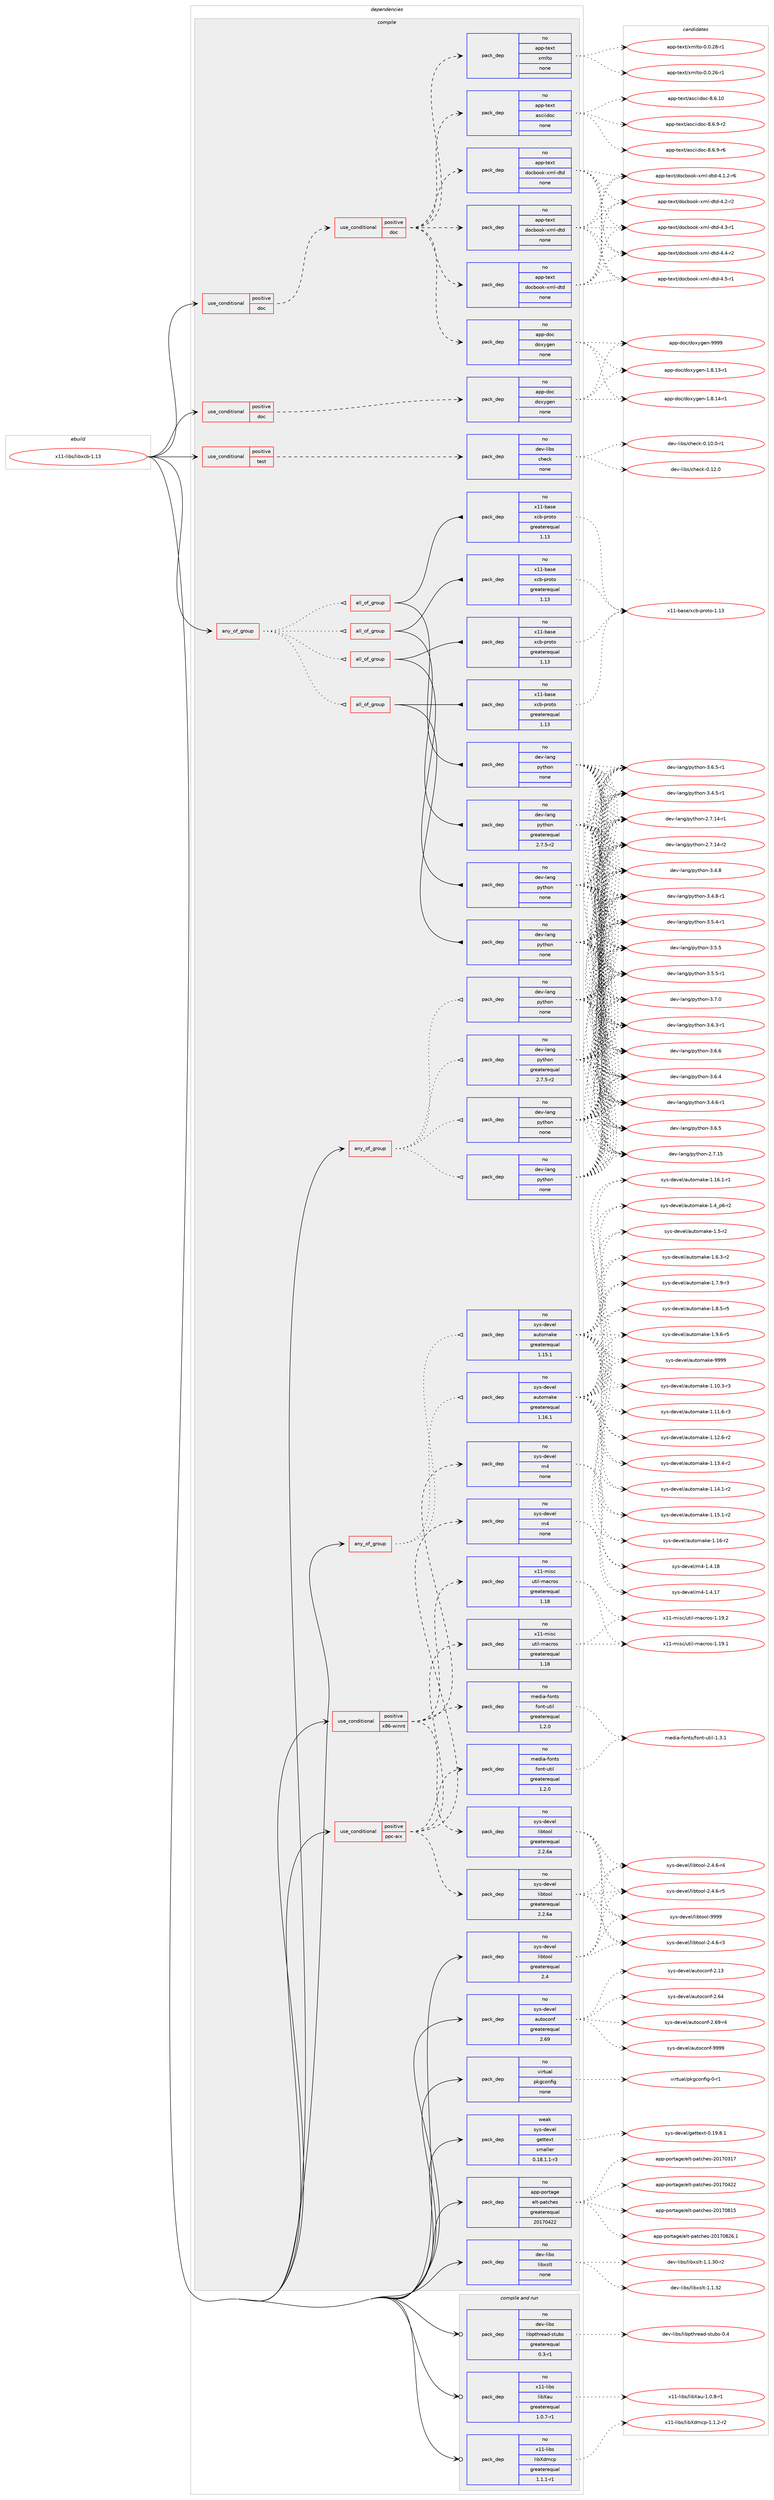 digraph prolog {

# *************
# Graph options
# *************

newrank=true;
concentrate=true;
compound=true;
graph [rankdir=LR,fontname=Helvetica,fontsize=10,ranksep=1.5];#, ranksep=2.5, nodesep=0.2];
edge  [arrowhead=vee];
node  [fontname=Helvetica,fontsize=10];

# **********
# The ebuild
# **********

subgraph cluster_leftcol {
color=gray;
rank=same;
label=<<i>ebuild</i>>;
id [label="x11-libs/libxcb-1.13", color=red, width=4, href="../x11-libs/libxcb-1.13.svg"];
}

# ****************
# The dependencies
# ****************

subgraph cluster_midcol {
color=gray;
label=<<i>dependencies</i>>;
subgraph cluster_compile {
fillcolor="#eeeeee";
style=filled;
label=<<i>compile</i>>;
subgraph any137 {
dependency9839 [label=<<TABLE BORDER="0" CELLBORDER="1" CELLSPACING="0" CELLPADDING="4"><TR><TD CELLPADDING="10">any_of_group</TD></TR></TABLE>>, shape=none, color=red];subgraph all13 {
dependency9840 [label=<<TABLE BORDER="0" CELLBORDER="1" CELLSPACING="0" CELLPADDING="4"><TR><TD CELLPADDING="10">all_of_group</TD></TR></TABLE>>, shape=none, color=red];subgraph pack7622 {
dependency9841 [label=<<TABLE BORDER="0" CELLBORDER="1" CELLSPACING="0" CELLPADDING="4" WIDTH="220"><TR><TD ROWSPAN="6" CELLPADDING="30">pack_dep</TD></TR><TR><TD WIDTH="110">no</TD></TR><TR><TD>dev-lang</TD></TR><TR><TD>python</TD></TR><TR><TD>none</TD></TR><TR><TD></TD></TR></TABLE>>, shape=none, color=blue];
}
dependency9840:e -> dependency9841:w [weight=20,style="solid",arrowhead="inv"];
subgraph pack7623 {
dependency9842 [label=<<TABLE BORDER="0" CELLBORDER="1" CELLSPACING="0" CELLPADDING="4" WIDTH="220"><TR><TD ROWSPAN="6" CELLPADDING="30">pack_dep</TD></TR><TR><TD WIDTH="110">no</TD></TR><TR><TD>x11-base</TD></TR><TR><TD>xcb-proto</TD></TR><TR><TD>greaterequal</TD></TR><TR><TD>1.13</TD></TR></TABLE>>, shape=none, color=blue];
}
dependency9840:e -> dependency9842:w [weight=20,style="solid",arrowhead="inv"];
}
dependency9839:e -> dependency9840:w [weight=20,style="dotted",arrowhead="oinv"];
subgraph all14 {
dependency9843 [label=<<TABLE BORDER="0" CELLBORDER="1" CELLSPACING="0" CELLPADDING="4"><TR><TD CELLPADDING="10">all_of_group</TD></TR></TABLE>>, shape=none, color=red];subgraph pack7624 {
dependency9844 [label=<<TABLE BORDER="0" CELLBORDER="1" CELLSPACING="0" CELLPADDING="4" WIDTH="220"><TR><TD ROWSPAN="6" CELLPADDING="30">pack_dep</TD></TR><TR><TD WIDTH="110">no</TD></TR><TR><TD>dev-lang</TD></TR><TR><TD>python</TD></TR><TR><TD>none</TD></TR><TR><TD></TD></TR></TABLE>>, shape=none, color=blue];
}
dependency9843:e -> dependency9844:w [weight=20,style="solid",arrowhead="inv"];
subgraph pack7625 {
dependency9845 [label=<<TABLE BORDER="0" CELLBORDER="1" CELLSPACING="0" CELLPADDING="4" WIDTH="220"><TR><TD ROWSPAN="6" CELLPADDING="30">pack_dep</TD></TR><TR><TD WIDTH="110">no</TD></TR><TR><TD>x11-base</TD></TR><TR><TD>xcb-proto</TD></TR><TR><TD>greaterequal</TD></TR><TR><TD>1.13</TD></TR></TABLE>>, shape=none, color=blue];
}
dependency9843:e -> dependency9845:w [weight=20,style="solid",arrowhead="inv"];
}
dependency9839:e -> dependency9843:w [weight=20,style="dotted",arrowhead="oinv"];
subgraph all15 {
dependency9846 [label=<<TABLE BORDER="0" CELLBORDER="1" CELLSPACING="0" CELLPADDING="4"><TR><TD CELLPADDING="10">all_of_group</TD></TR></TABLE>>, shape=none, color=red];subgraph pack7626 {
dependency9847 [label=<<TABLE BORDER="0" CELLBORDER="1" CELLSPACING="0" CELLPADDING="4" WIDTH="220"><TR><TD ROWSPAN="6" CELLPADDING="30">pack_dep</TD></TR><TR><TD WIDTH="110">no</TD></TR><TR><TD>dev-lang</TD></TR><TR><TD>python</TD></TR><TR><TD>none</TD></TR><TR><TD></TD></TR></TABLE>>, shape=none, color=blue];
}
dependency9846:e -> dependency9847:w [weight=20,style="solid",arrowhead="inv"];
subgraph pack7627 {
dependency9848 [label=<<TABLE BORDER="0" CELLBORDER="1" CELLSPACING="0" CELLPADDING="4" WIDTH="220"><TR><TD ROWSPAN="6" CELLPADDING="30">pack_dep</TD></TR><TR><TD WIDTH="110">no</TD></TR><TR><TD>x11-base</TD></TR><TR><TD>xcb-proto</TD></TR><TR><TD>greaterequal</TD></TR><TR><TD>1.13</TD></TR></TABLE>>, shape=none, color=blue];
}
dependency9846:e -> dependency9848:w [weight=20,style="solid",arrowhead="inv"];
}
dependency9839:e -> dependency9846:w [weight=20,style="dotted",arrowhead="oinv"];
subgraph all16 {
dependency9849 [label=<<TABLE BORDER="0" CELLBORDER="1" CELLSPACING="0" CELLPADDING="4"><TR><TD CELLPADDING="10">all_of_group</TD></TR></TABLE>>, shape=none, color=red];subgraph pack7628 {
dependency9850 [label=<<TABLE BORDER="0" CELLBORDER="1" CELLSPACING="0" CELLPADDING="4" WIDTH="220"><TR><TD ROWSPAN="6" CELLPADDING="30">pack_dep</TD></TR><TR><TD WIDTH="110">no</TD></TR><TR><TD>dev-lang</TD></TR><TR><TD>python</TD></TR><TR><TD>greaterequal</TD></TR><TR><TD>2.7.5-r2</TD></TR></TABLE>>, shape=none, color=blue];
}
dependency9849:e -> dependency9850:w [weight=20,style="solid",arrowhead="inv"];
subgraph pack7629 {
dependency9851 [label=<<TABLE BORDER="0" CELLBORDER="1" CELLSPACING="0" CELLPADDING="4" WIDTH="220"><TR><TD ROWSPAN="6" CELLPADDING="30">pack_dep</TD></TR><TR><TD WIDTH="110">no</TD></TR><TR><TD>x11-base</TD></TR><TR><TD>xcb-proto</TD></TR><TR><TD>greaterequal</TD></TR><TR><TD>1.13</TD></TR></TABLE>>, shape=none, color=blue];
}
dependency9849:e -> dependency9851:w [weight=20,style="solid",arrowhead="inv"];
}
dependency9839:e -> dependency9849:w [weight=20,style="dotted",arrowhead="oinv"];
}
id:e -> dependency9839:w [weight=20,style="solid",arrowhead="vee"];
subgraph any138 {
dependency9852 [label=<<TABLE BORDER="0" CELLBORDER="1" CELLSPACING="0" CELLPADDING="4"><TR><TD CELLPADDING="10">any_of_group</TD></TR></TABLE>>, shape=none, color=red];subgraph pack7630 {
dependency9853 [label=<<TABLE BORDER="0" CELLBORDER="1" CELLSPACING="0" CELLPADDING="4" WIDTH="220"><TR><TD ROWSPAN="6" CELLPADDING="30">pack_dep</TD></TR><TR><TD WIDTH="110">no</TD></TR><TR><TD>dev-lang</TD></TR><TR><TD>python</TD></TR><TR><TD>none</TD></TR><TR><TD></TD></TR></TABLE>>, shape=none, color=blue];
}
dependency9852:e -> dependency9853:w [weight=20,style="dotted",arrowhead="oinv"];
subgraph pack7631 {
dependency9854 [label=<<TABLE BORDER="0" CELLBORDER="1" CELLSPACING="0" CELLPADDING="4" WIDTH="220"><TR><TD ROWSPAN="6" CELLPADDING="30">pack_dep</TD></TR><TR><TD WIDTH="110">no</TD></TR><TR><TD>dev-lang</TD></TR><TR><TD>python</TD></TR><TR><TD>none</TD></TR><TR><TD></TD></TR></TABLE>>, shape=none, color=blue];
}
dependency9852:e -> dependency9854:w [weight=20,style="dotted",arrowhead="oinv"];
subgraph pack7632 {
dependency9855 [label=<<TABLE BORDER="0" CELLBORDER="1" CELLSPACING="0" CELLPADDING="4" WIDTH="220"><TR><TD ROWSPAN="6" CELLPADDING="30">pack_dep</TD></TR><TR><TD WIDTH="110">no</TD></TR><TR><TD>dev-lang</TD></TR><TR><TD>python</TD></TR><TR><TD>none</TD></TR><TR><TD></TD></TR></TABLE>>, shape=none, color=blue];
}
dependency9852:e -> dependency9855:w [weight=20,style="dotted",arrowhead="oinv"];
subgraph pack7633 {
dependency9856 [label=<<TABLE BORDER="0" CELLBORDER="1" CELLSPACING="0" CELLPADDING="4" WIDTH="220"><TR><TD ROWSPAN="6" CELLPADDING="30">pack_dep</TD></TR><TR><TD WIDTH="110">no</TD></TR><TR><TD>dev-lang</TD></TR><TR><TD>python</TD></TR><TR><TD>greaterequal</TD></TR><TR><TD>2.7.5-r2</TD></TR></TABLE>>, shape=none, color=blue];
}
dependency9852:e -> dependency9856:w [weight=20,style="dotted",arrowhead="oinv"];
}
id:e -> dependency9852:w [weight=20,style="solid",arrowhead="vee"];
subgraph any139 {
dependency9857 [label=<<TABLE BORDER="0" CELLBORDER="1" CELLSPACING="0" CELLPADDING="4"><TR><TD CELLPADDING="10">any_of_group</TD></TR></TABLE>>, shape=none, color=red];subgraph pack7634 {
dependency9858 [label=<<TABLE BORDER="0" CELLBORDER="1" CELLSPACING="0" CELLPADDING="4" WIDTH="220"><TR><TD ROWSPAN="6" CELLPADDING="30">pack_dep</TD></TR><TR><TD WIDTH="110">no</TD></TR><TR><TD>sys-devel</TD></TR><TR><TD>automake</TD></TR><TR><TD>greaterequal</TD></TR><TR><TD>1.16.1</TD></TR></TABLE>>, shape=none, color=blue];
}
dependency9857:e -> dependency9858:w [weight=20,style="dotted",arrowhead="oinv"];
subgraph pack7635 {
dependency9859 [label=<<TABLE BORDER="0" CELLBORDER="1" CELLSPACING="0" CELLPADDING="4" WIDTH="220"><TR><TD ROWSPAN="6" CELLPADDING="30">pack_dep</TD></TR><TR><TD WIDTH="110">no</TD></TR><TR><TD>sys-devel</TD></TR><TR><TD>automake</TD></TR><TR><TD>greaterequal</TD></TR><TR><TD>1.15.1</TD></TR></TABLE>>, shape=none, color=blue];
}
dependency9857:e -> dependency9859:w [weight=20,style="dotted",arrowhead="oinv"];
}
id:e -> dependency9857:w [weight=20,style="solid",arrowhead="vee"];
subgraph cond2070 {
dependency9860 [label=<<TABLE BORDER="0" CELLBORDER="1" CELLSPACING="0" CELLPADDING="4"><TR><TD ROWSPAN="3" CELLPADDING="10">use_conditional</TD></TR><TR><TD>positive</TD></TR><TR><TD>doc</TD></TR></TABLE>>, shape=none, color=red];
subgraph cond2071 {
dependency9861 [label=<<TABLE BORDER="0" CELLBORDER="1" CELLSPACING="0" CELLPADDING="4"><TR><TD ROWSPAN="3" CELLPADDING="10">use_conditional</TD></TR><TR><TD>positive</TD></TR><TR><TD>doc</TD></TR></TABLE>>, shape=none, color=red];
subgraph pack7636 {
dependency9862 [label=<<TABLE BORDER="0" CELLBORDER="1" CELLSPACING="0" CELLPADDING="4" WIDTH="220"><TR><TD ROWSPAN="6" CELLPADDING="30">pack_dep</TD></TR><TR><TD WIDTH="110">no</TD></TR><TR><TD>app-text</TD></TR><TR><TD>asciidoc</TD></TR><TR><TD>none</TD></TR><TR><TD></TD></TR></TABLE>>, shape=none, color=blue];
}
dependency9861:e -> dependency9862:w [weight=20,style="dashed",arrowhead="vee"];
subgraph pack7637 {
dependency9863 [label=<<TABLE BORDER="0" CELLBORDER="1" CELLSPACING="0" CELLPADDING="4" WIDTH="220"><TR><TD ROWSPAN="6" CELLPADDING="30">pack_dep</TD></TR><TR><TD WIDTH="110">no</TD></TR><TR><TD>app-text</TD></TR><TR><TD>xmlto</TD></TR><TR><TD>none</TD></TR><TR><TD></TD></TR></TABLE>>, shape=none, color=blue];
}
dependency9861:e -> dependency9863:w [weight=20,style="dashed",arrowhead="vee"];
subgraph pack7638 {
dependency9864 [label=<<TABLE BORDER="0" CELLBORDER="1" CELLSPACING="0" CELLPADDING="4" WIDTH="220"><TR><TD ROWSPAN="6" CELLPADDING="30">pack_dep</TD></TR><TR><TD WIDTH="110">no</TD></TR><TR><TD>app-doc</TD></TR><TR><TD>doxygen</TD></TR><TR><TD>none</TD></TR><TR><TD></TD></TR></TABLE>>, shape=none, color=blue];
}
dependency9861:e -> dependency9864:w [weight=20,style="dashed",arrowhead="vee"];
subgraph pack7639 {
dependency9865 [label=<<TABLE BORDER="0" CELLBORDER="1" CELLSPACING="0" CELLPADDING="4" WIDTH="220"><TR><TD ROWSPAN="6" CELLPADDING="30">pack_dep</TD></TR><TR><TD WIDTH="110">no</TD></TR><TR><TD>app-text</TD></TR><TR><TD>docbook-xml-dtd</TD></TR><TR><TD>none</TD></TR><TR><TD></TD></TR></TABLE>>, shape=none, color=blue];
}
dependency9861:e -> dependency9865:w [weight=20,style="dashed",arrowhead="vee"];
subgraph pack7640 {
dependency9866 [label=<<TABLE BORDER="0" CELLBORDER="1" CELLSPACING="0" CELLPADDING="4" WIDTH="220"><TR><TD ROWSPAN="6" CELLPADDING="30">pack_dep</TD></TR><TR><TD WIDTH="110">no</TD></TR><TR><TD>app-text</TD></TR><TR><TD>docbook-xml-dtd</TD></TR><TR><TD>none</TD></TR><TR><TD></TD></TR></TABLE>>, shape=none, color=blue];
}
dependency9861:e -> dependency9866:w [weight=20,style="dashed",arrowhead="vee"];
subgraph pack7641 {
dependency9867 [label=<<TABLE BORDER="0" CELLBORDER="1" CELLSPACING="0" CELLPADDING="4" WIDTH="220"><TR><TD ROWSPAN="6" CELLPADDING="30">pack_dep</TD></TR><TR><TD WIDTH="110">no</TD></TR><TR><TD>app-text</TD></TR><TR><TD>docbook-xml-dtd</TD></TR><TR><TD>none</TD></TR><TR><TD></TD></TR></TABLE>>, shape=none, color=blue];
}
dependency9861:e -> dependency9867:w [weight=20,style="dashed",arrowhead="vee"];
}
dependency9860:e -> dependency9861:w [weight=20,style="dashed",arrowhead="vee"];
}
id:e -> dependency9860:w [weight=20,style="solid",arrowhead="vee"];
subgraph cond2072 {
dependency9868 [label=<<TABLE BORDER="0" CELLBORDER="1" CELLSPACING="0" CELLPADDING="4"><TR><TD ROWSPAN="3" CELLPADDING="10">use_conditional</TD></TR><TR><TD>positive</TD></TR><TR><TD>doc</TD></TR></TABLE>>, shape=none, color=red];
subgraph pack7642 {
dependency9869 [label=<<TABLE BORDER="0" CELLBORDER="1" CELLSPACING="0" CELLPADDING="4" WIDTH="220"><TR><TD ROWSPAN="6" CELLPADDING="30">pack_dep</TD></TR><TR><TD WIDTH="110">no</TD></TR><TR><TD>app-doc</TD></TR><TR><TD>doxygen</TD></TR><TR><TD>none</TD></TR><TR><TD></TD></TR></TABLE>>, shape=none, color=blue];
}
dependency9868:e -> dependency9869:w [weight=20,style="dashed",arrowhead="vee"];
}
id:e -> dependency9868:w [weight=20,style="solid",arrowhead="vee"];
subgraph cond2073 {
dependency9870 [label=<<TABLE BORDER="0" CELLBORDER="1" CELLSPACING="0" CELLPADDING="4"><TR><TD ROWSPAN="3" CELLPADDING="10">use_conditional</TD></TR><TR><TD>positive</TD></TR><TR><TD>ppc-aix</TD></TR></TABLE>>, shape=none, color=red];
subgraph pack7643 {
dependency9871 [label=<<TABLE BORDER="0" CELLBORDER="1" CELLSPACING="0" CELLPADDING="4" WIDTH="220"><TR><TD ROWSPAN="6" CELLPADDING="30">pack_dep</TD></TR><TR><TD WIDTH="110">no</TD></TR><TR><TD>sys-devel</TD></TR><TR><TD>libtool</TD></TR><TR><TD>greaterequal</TD></TR><TR><TD>2.2.6a</TD></TR></TABLE>>, shape=none, color=blue];
}
dependency9870:e -> dependency9871:w [weight=20,style="dashed",arrowhead="vee"];
subgraph pack7644 {
dependency9872 [label=<<TABLE BORDER="0" CELLBORDER="1" CELLSPACING="0" CELLPADDING="4" WIDTH="220"><TR><TD ROWSPAN="6" CELLPADDING="30">pack_dep</TD></TR><TR><TD WIDTH="110">no</TD></TR><TR><TD>sys-devel</TD></TR><TR><TD>m4</TD></TR><TR><TD>none</TD></TR><TR><TD></TD></TR></TABLE>>, shape=none, color=blue];
}
dependency9870:e -> dependency9872:w [weight=20,style="dashed",arrowhead="vee"];
subgraph pack7645 {
dependency9873 [label=<<TABLE BORDER="0" CELLBORDER="1" CELLSPACING="0" CELLPADDING="4" WIDTH="220"><TR><TD ROWSPAN="6" CELLPADDING="30">pack_dep</TD></TR><TR><TD WIDTH="110">no</TD></TR><TR><TD>x11-misc</TD></TR><TR><TD>util-macros</TD></TR><TR><TD>greaterequal</TD></TR><TR><TD>1.18</TD></TR></TABLE>>, shape=none, color=blue];
}
dependency9870:e -> dependency9873:w [weight=20,style="dashed",arrowhead="vee"];
subgraph pack7646 {
dependency9874 [label=<<TABLE BORDER="0" CELLBORDER="1" CELLSPACING="0" CELLPADDING="4" WIDTH="220"><TR><TD ROWSPAN="6" CELLPADDING="30">pack_dep</TD></TR><TR><TD WIDTH="110">no</TD></TR><TR><TD>media-fonts</TD></TR><TR><TD>font-util</TD></TR><TR><TD>greaterequal</TD></TR><TR><TD>1.2.0</TD></TR></TABLE>>, shape=none, color=blue];
}
dependency9870:e -> dependency9874:w [weight=20,style="dashed",arrowhead="vee"];
}
id:e -> dependency9870:w [weight=20,style="solid",arrowhead="vee"];
subgraph cond2074 {
dependency9875 [label=<<TABLE BORDER="0" CELLBORDER="1" CELLSPACING="0" CELLPADDING="4"><TR><TD ROWSPAN="3" CELLPADDING="10">use_conditional</TD></TR><TR><TD>positive</TD></TR><TR><TD>test</TD></TR></TABLE>>, shape=none, color=red];
subgraph pack7647 {
dependency9876 [label=<<TABLE BORDER="0" CELLBORDER="1" CELLSPACING="0" CELLPADDING="4" WIDTH="220"><TR><TD ROWSPAN="6" CELLPADDING="30">pack_dep</TD></TR><TR><TD WIDTH="110">no</TD></TR><TR><TD>dev-libs</TD></TR><TR><TD>check</TD></TR><TR><TD>none</TD></TR><TR><TD></TD></TR></TABLE>>, shape=none, color=blue];
}
dependency9875:e -> dependency9876:w [weight=20,style="dashed",arrowhead="vee"];
}
id:e -> dependency9875:w [weight=20,style="solid",arrowhead="vee"];
subgraph cond2075 {
dependency9877 [label=<<TABLE BORDER="0" CELLBORDER="1" CELLSPACING="0" CELLPADDING="4"><TR><TD ROWSPAN="3" CELLPADDING="10">use_conditional</TD></TR><TR><TD>positive</TD></TR><TR><TD>x86-winnt</TD></TR></TABLE>>, shape=none, color=red];
subgraph pack7648 {
dependency9878 [label=<<TABLE BORDER="0" CELLBORDER="1" CELLSPACING="0" CELLPADDING="4" WIDTH="220"><TR><TD ROWSPAN="6" CELLPADDING="30">pack_dep</TD></TR><TR><TD WIDTH="110">no</TD></TR><TR><TD>sys-devel</TD></TR><TR><TD>libtool</TD></TR><TR><TD>greaterequal</TD></TR><TR><TD>2.2.6a</TD></TR></TABLE>>, shape=none, color=blue];
}
dependency9877:e -> dependency9878:w [weight=20,style="dashed",arrowhead="vee"];
subgraph pack7649 {
dependency9879 [label=<<TABLE BORDER="0" CELLBORDER="1" CELLSPACING="0" CELLPADDING="4" WIDTH="220"><TR><TD ROWSPAN="6" CELLPADDING="30">pack_dep</TD></TR><TR><TD WIDTH="110">no</TD></TR><TR><TD>sys-devel</TD></TR><TR><TD>m4</TD></TR><TR><TD>none</TD></TR><TR><TD></TD></TR></TABLE>>, shape=none, color=blue];
}
dependency9877:e -> dependency9879:w [weight=20,style="dashed",arrowhead="vee"];
subgraph pack7650 {
dependency9880 [label=<<TABLE BORDER="0" CELLBORDER="1" CELLSPACING="0" CELLPADDING="4" WIDTH="220"><TR><TD ROWSPAN="6" CELLPADDING="30">pack_dep</TD></TR><TR><TD WIDTH="110">no</TD></TR><TR><TD>x11-misc</TD></TR><TR><TD>util-macros</TD></TR><TR><TD>greaterequal</TD></TR><TR><TD>1.18</TD></TR></TABLE>>, shape=none, color=blue];
}
dependency9877:e -> dependency9880:w [weight=20,style="dashed",arrowhead="vee"];
subgraph pack7651 {
dependency9881 [label=<<TABLE BORDER="0" CELLBORDER="1" CELLSPACING="0" CELLPADDING="4" WIDTH="220"><TR><TD ROWSPAN="6" CELLPADDING="30">pack_dep</TD></TR><TR><TD WIDTH="110">no</TD></TR><TR><TD>media-fonts</TD></TR><TR><TD>font-util</TD></TR><TR><TD>greaterequal</TD></TR><TR><TD>1.2.0</TD></TR></TABLE>>, shape=none, color=blue];
}
dependency9877:e -> dependency9881:w [weight=20,style="dashed",arrowhead="vee"];
}
id:e -> dependency9877:w [weight=20,style="solid",arrowhead="vee"];
subgraph pack7652 {
dependency9882 [label=<<TABLE BORDER="0" CELLBORDER="1" CELLSPACING="0" CELLPADDING="4" WIDTH="220"><TR><TD ROWSPAN="6" CELLPADDING="30">pack_dep</TD></TR><TR><TD WIDTH="110">no</TD></TR><TR><TD>app-portage</TD></TR><TR><TD>elt-patches</TD></TR><TR><TD>greaterequal</TD></TR><TR><TD>20170422</TD></TR></TABLE>>, shape=none, color=blue];
}
id:e -> dependency9882:w [weight=20,style="solid",arrowhead="vee"];
subgraph pack7653 {
dependency9883 [label=<<TABLE BORDER="0" CELLBORDER="1" CELLSPACING="0" CELLPADDING="4" WIDTH="220"><TR><TD ROWSPAN="6" CELLPADDING="30">pack_dep</TD></TR><TR><TD WIDTH="110">no</TD></TR><TR><TD>dev-libs</TD></TR><TR><TD>libxslt</TD></TR><TR><TD>none</TD></TR><TR><TD></TD></TR></TABLE>>, shape=none, color=blue];
}
id:e -> dependency9883:w [weight=20,style="solid",arrowhead="vee"];
subgraph pack7654 {
dependency9884 [label=<<TABLE BORDER="0" CELLBORDER="1" CELLSPACING="0" CELLPADDING="4" WIDTH="220"><TR><TD ROWSPAN="6" CELLPADDING="30">pack_dep</TD></TR><TR><TD WIDTH="110">no</TD></TR><TR><TD>sys-devel</TD></TR><TR><TD>autoconf</TD></TR><TR><TD>greaterequal</TD></TR><TR><TD>2.69</TD></TR></TABLE>>, shape=none, color=blue];
}
id:e -> dependency9884:w [weight=20,style="solid",arrowhead="vee"];
subgraph pack7655 {
dependency9885 [label=<<TABLE BORDER="0" CELLBORDER="1" CELLSPACING="0" CELLPADDING="4" WIDTH="220"><TR><TD ROWSPAN="6" CELLPADDING="30">pack_dep</TD></TR><TR><TD WIDTH="110">no</TD></TR><TR><TD>sys-devel</TD></TR><TR><TD>libtool</TD></TR><TR><TD>greaterequal</TD></TR><TR><TD>2.4</TD></TR></TABLE>>, shape=none, color=blue];
}
id:e -> dependency9885:w [weight=20,style="solid",arrowhead="vee"];
subgraph pack7656 {
dependency9886 [label=<<TABLE BORDER="0" CELLBORDER="1" CELLSPACING="0" CELLPADDING="4" WIDTH="220"><TR><TD ROWSPAN="6" CELLPADDING="30">pack_dep</TD></TR><TR><TD WIDTH="110">no</TD></TR><TR><TD>virtual</TD></TR><TR><TD>pkgconfig</TD></TR><TR><TD>none</TD></TR><TR><TD></TD></TR></TABLE>>, shape=none, color=blue];
}
id:e -> dependency9886:w [weight=20,style="solid",arrowhead="vee"];
subgraph pack7657 {
dependency9887 [label=<<TABLE BORDER="0" CELLBORDER="1" CELLSPACING="0" CELLPADDING="4" WIDTH="220"><TR><TD ROWSPAN="6" CELLPADDING="30">pack_dep</TD></TR><TR><TD WIDTH="110">weak</TD></TR><TR><TD>sys-devel</TD></TR><TR><TD>gettext</TD></TR><TR><TD>smaller</TD></TR><TR><TD>0.18.1.1-r3</TD></TR></TABLE>>, shape=none, color=blue];
}
id:e -> dependency9887:w [weight=20,style="solid",arrowhead="vee"];
}
subgraph cluster_compileandrun {
fillcolor="#eeeeee";
style=filled;
label=<<i>compile and run</i>>;
subgraph pack7658 {
dependency9888 [label=<<TABLE BORDER="0" CELLBORDER="1" CELLSPACING="0" CELLPADDING="4" WIDTH="220"><TR><TD ROWSPAN="6" CELLPADDING="30">pack_dep</TD></TR><TR><TD WIDTH="110">no</TD></TR><TR><TD>dev-libs</TD></TR><TR><TD>libpthread-stubs</TD></TR><TR><TD>greaterequal</TD></TR><TR><TD>0.3-r1</TD></TR></TABLE>>, shape=none, color=blue];
}
id:e -> dependency9888:w [weight=20,style="solid",arrowhead="odotvee"];
subgraph pack7659 {
dependency9889 [label=<<TABLE BORDER="0" CELLBORDER="1" CELLSPACING="0" CELLPADDING="4" WIDTH="220"><TR><TD ROWSPAN="6" CELLPADDING="30">pack_dep</TD></TR><TR><TD WIDTH="110">no</TD></TR><TR><TD>x11-libs</TD></TR><TR><TD>libXau</TD></TR><TR><TD>greaterequal</TD></TR><TR><TD>1.0.7-r1</TD></TR></TABLE>>, shape=none, color=blue];
}
id:e -> dependency9889:w [weight=20,style="solid",arrowhead="odotvee"];
subgraph pack7660 {
dependency9890 [label=<<TABLE BORDER="0" CELLBORDER="1" CELLSPACING="0" CELLPADDING="4" WIDTH="220"><TR><TD ROWSPAN="6" CELLPADDING="30">pack_dep</TD></TR><TR><TD WIDTH="110">no</TD></TR><TR><TD>x11-libs</TD></TR><TR><TD>libXdmcp</TD></TR><TR><TD>greaterequal</TD></TR><TR><TD>1.1.1-r1</TD></TR></TABLE>>, shape=none, color=blue];
}
id:e -> dependency9890:w [weight=20,style="solid",arrowhead="odotvee"];
}
subgraph cluster_run {
fillcolor="#eeeeee";
style=filled;
label=<<i>run</i>>;
}
}

# **************
# The candidates
# **************

subgraph cluster_choices {
rank=same;
color=gray;
label=<<i>candidates</i>>;

subgraph choice7622 {
color=black;
nodesep=1;
choice100101118451089711010347112121116104111110455046554649524511449 [label="dev-lang/python-2.7.14-r1", color=red, width=4,href="../dev-lang/python-2.7.14-r1.svg"];
choice100101118451089711010347112121116104111110455046554649524511450 [label="dev-lang/python-2.7.14-r2", color=red, width=4,href="../dev-lang/python-2.7.14-r2.svg"];
choice10010111845108971101034711212111610411111045504655464953 [label="dev-lang/python-2.7.15", color=red, width=4,href="../dev-lang/python-2.7.15.svg"];
choice1001011184510897110103471121211161041111104551465246534511449 [label="dev-lang/python-3.4.5-r1", color=red, width=4,href="../dev-lang/python-3.4.5-r1.svg"];
choice1001011184510897110103471121211161041111104551465246544511449 [label="dev-lang/python-3.4.6-r1", color=red, width=4,href="../dev-lang/python-3.4.6-r1.svg"];
choice100101118451089711010347112121116104111110455146524656 [label="dev-lang/python-3.4.8", color=red, width=4,href="../dev-lang/python-3.4.8.svg"];
choice1001011184510897110103471121211161041111104551465246564511449 [label="dev-lang/python-3.4.8-r1", color=red, width=4,href="../dev-lang/python-3.4.8-r1.svg"];
choice1001011184510897110103471121211161041111104551465346524511449 [label="dev-lang/python-3.5.4-r1", color=red, width=4,href="../dev-lang/python-3.5.4-r1.svg"];
choice100101118451089711010347112121116104111110455146534653 [label="dev-lang/python-3.5.5", color=red, width=4,href="../dev-lang/python-3.5.5.svg"];
choice1001011184510897110103471121211161041111104551465346534511449 [label="dev-lang/python-3.5.5-r1", color=red, width=4,href="../dev-lang/python-3.5.5-r1.svg"];
choice1001011184510897110103471121211161041111104551465446514511449 [label="dev-lang/python-3.6.3-r1", color=red, width=4,href="../dev-lang/python-3.6.3-r1.svg"];
choice100101118451089711010347112121116104111110455146544652 [label="dev-lang/python-3.6.4", color=red, width=4,href="../dev-lang/python-3.6.4.svg"];
choice100101118451089711010347112121116104111110455146544653 [label="dev-lang/python-3.6.5", color=red, width=4,href="../dev-lang/python-3.6.5.svg"];
choice1001011184510897110103471121211161041111104551465446534511449 [label="dev-lang/python-3.6.5-r1", color=red, width=4,href="../dev-lang/python-3.6.5-r1.svg"];
choice100101118451089711010347112121116104111110455146544654 [label="dev-lang/python-3.6.6", color=red, width=4,href="../dev-lang/python-3.6.6.svg"];
choice100101118451089711010347112121116104111110455146554648 [label="dev-lang/python-3.7.0", color=red, width=4,href="../dev-lang/python-3.7.0.svg"];
dependency9841:e -> choice100101118451089711010347112121116104111110455046554649524511449:w [style=dotted,weight="100"];
dependency9841:e -> choice100101118451089711010347112121116104111110455046554649524511450:w [style=dotted,weight="100"];
dependency9841:e -> choice10010111845108971101034711212111610411111045504655464953:w [style=dotted,weight="100"];
dependency9841:e -> choice1001011184510897110103471121211161041111104551465246534511449:w [style=dotted,weight="100"];
dependency9841:e -> choice1001011184510897110103471121211161041111104551465246544511449:w [style=dotted,weight="100"];
dependency9841:e -> choice100101118451089711010347112121116104111110455146524656:w [style=dotted,weight="100"];
dependency9841:e -> choice1001011184510897110103471121211161041111104551465246564511449:w [style=dotted,weight="100"];
dependency9841:e -> choice1001011184510897110103471121211161041111104551465346524511449:w [style=dotted,weight="100"];
dependency9841:e -> choice100101118451089711010347112121116104111110455146534653:w [style=dotted,weight="100"];
dependency9841:e -> choice1001011184510897110103471121211161041111104551465346534511449:w [style=dotted,weight="100"];
dependency9841:e -> choice1001011184510897110103471121211161041111104551465446514511449:w [style=dotted,weight="100"];
dependency9841:e -> choice100101118451089711010347112121116104111110455146544652:w [style=dotted,weight="100"];
dependency9841:e -> choice100101118451089711010347112121116104111110455146544653:w [style=dotted,weight="100"];
dependency9841:e -> choice1001011184510897110103471121211161041111104551465446534511449:w [style=dotted,weight="100"];
dependency9841:e -> choice100101118451089711010347112121116104111110455146544654:w [style=dotted,weight="100"];
dependency9841:e -> choice100101118451089711010347112121116104111110455146554648:w [style=dotted,weight="100"];
}
subgraph choice7623 {
color=black;
nodesep=1;
choice1204949459897115101471209998451121141111161114549464951 [label="x11-base/xcb-proto-1.13", color=red, width=4,href="../x11-base/xcb-proto-1.13.svg"];
dependency9842:e -> choice1204949459897115101471209998451121141111161114549464951:w [style=dotted,weight="100"];
}
subgraph choice7624 {
color=black;
nodesep=1;
choice100101118451089711010347112121116104111110455046554649524511449 [label="dev-lang/python-2.7.14-r1", color=red, width=4,href="../dev-lang/python-2.7.14-r1.svg"];
choice100101118451089711010347112121116104111110455046554649524511450 [label="dev-lang/python-2.7.14-r2", color=red, width=4,href="../dev-lang/python-2.7.14-r2.svg"];
choice10010111845108971101034711212111610411111045504655464953 [label="dev-lang/python-2.7.15", color=red, width=4,href="../dev-lang/python-2.7.15.svg"];
choice1001011184510897110103471121211161041111104551465246534511449 [label="dev-lang/python-3.4.5-r1", color=red, width=4,href="../dev-lang/python-3.4.5-r1.svg"];
choice1001011184510897110103471121211161041111104551465246544511449 [label="dev-lang/python-3.4.6-r1", color=red, width=4,href="../dev-lang/python-3.4.6-r1.svg"];
choice100101118451089711010347112121116104111110455146524656 [label="dev-lang/python-3.4.8", color=red, width=4,href="../dev-lang/python-3.4.8.svg"];
choice1001011184510897110103471121211161041111104551465246564511449 [label="dev-lang/python-3.4.8-r1", color=red, width=4,href="../dev-lang/python-3.4.8-r1.svg"];
choice1001011184510897110103471121211161041111104551465346524511449 [label="dev-lang/python-3.5.4-r1", color=red, width=4,href="../dev-lang/python-3.5.4-r1.svg"];
choice100101118451089711010347112121116104111110455146534653 [label="dev-lang/python-3.5.5", color=red, width=4,href="../dev-lang/python-3.5.5.svg"];
choice1001011184510897110103471121211161041111104551465346534511449 [label="dev-lang/python-3.5.5-r1", color=red, width=4,href="../dev-lang/python-3.5.5-r1.svg"];
choice1001011184510897110103471121211161041111104551465446514511449 [label="dev-lang/python-3.6.3-r1", color=red, width=4,href="../dev-lang/python-3.6.3-r1.svg"];
choice100101118451089711010347112121116104111110455146544652 [label="dev-lang/python-3.6.4", color=red, width=4,href="../dev-lang/python-3.6.4.svg"];
choice100101118451089711010347112121116104111110455146544653 [label="dev-lang/python-3.6.5", color=red, width=4,href="../dev-lang/python-3.6.5.svg"];
choice1001011184510897110103471121211161041111104551465446534511449 [label="dev-lang/python-3.6.5-r1", color=red, width=4,href="../dev-lang/python-3.6.5-r1.svg"];
choice100101118451089711010347112121116104111110455146544654 [label="dev-lang/python-3.6.6", color=red, width=4,href="../dev-lang/python-3.6.6.svg"];
choice100101118451089711010347112121116104111110455146554648 [label="dev-lang/python-3.7.0", color=red, width=4,href="../dev-lang/python-3.7.0.svg"];
dependency9844:e -> choice100101118451089711010347112121116104111110455046554649524511449:w [style=dotted,weight="100"];
dependency9844:e -> choice100101118451089711010347112121116104111110455046554649524511450:w [style=dotted,weight="100"];
dependency9844:e -> choice10010111845108971101034711212111610411111045504655464953:w [style=dotted,weight="100"];
dependency9844:e -> choice1001011184510897110103471121211161041111104551465246534511449:w [style=dotted,weight="100"];
dependency9844:e -> choice1001011184510897110103471121211161041111104551465246544511449:w [style=dotted,weight="100"];
dependency9844:e -> choice100101118451089711010347112121116104111110455146524656:w [style=dotted,weight="100"];
dependency9844:e -> choice1001011184510897110103471121211161041111104551465246564511449:w [style=dotted,weight="100"];
dependency9844:e -> choice1001011184510897110103471121211161041111104551465346524511449:w [style=dotted,weight="100"];
dependency9844:e -> choice100101118451089711010347112121116104111110455146534653:w [style=dotted,weight="100"];
dependency9844:e -> choice1001011184510897110103471121211161041111104551465346534511449:w [style=dotted,weight="100"];
dependency9844:e -> choice1001011184510897110103471121211161041111104551465446514511449:w [style=dotted,weight="100"];
dependency9844:e -> choice100101118451089711010347112121116104111110455146544652:w [style=dotted,weight="100"];
dependency9844:e -> choice100101118451089711010347112121116104111110455146544653:w [style=dotted,weight="100"];
dependency9844:e -> choice1001011184510897110103471121211161041111104551465446534511449:w [style=dotted,weight="100"];
dependency9844:e -> choice100101118451089711010347112121116104111110455146544654:w [style=dotted,weight="100"];
dependency9844:e -> choice100101118451089711010347112121116104111110455146554648:w [style=dotted,weight="100"];
}
subgraph choice7625 {
color=black;
nodesep=1;
choice1204949459897115101471209998451121141111161114549464951 [label="x11-base/xcb-proto-1.13", color=red, width=4,href="../x11-base/xcb-proto-1.13.svg"];
dependency9845:e -> choice1204949459897115101471209998451121141111161114549464951:w [style=dotted,weight="100"];
}
subgraph choice7626 {
color=black;
nodesep=1;
choice100101118451089711010347112121116104111110455046554649524511449 [label="dev-lang/python-2.7.14-r1", color=red, width=4,href="../dev-lang/python-2.7.14-r1.svg"];
choice100101118451089711010347112121116104111110455046554649524511450 [label="dev-lang/python-2.7.14-r2", color=red, width=4,href="../dev-lang/python-2.7.14-r2.svg"];
choice10010111845108971101034711212111610411111045504655464953 [label="dev-lang/python-2.7.15", color=red, width=4,href="../dev-lang/python-2.7.15.svg"];
choice1001011184510897110103471121211161041111104551465246534511449 [label="dev-lang/python-3.4.5-r1", color=red, width=4,href="../dev-lang/python-3.4.5-r1.svg"];
choice1001011184510897110103471121211161041111104551465246544511449 [label="dev-lang/python-3.4.6-r1", color=red, width=4,href="../dev-lang/python-3.4.6-r1.svg"];
choice100101118451089711010347112121116104111110455146524656 [label="dev-lang/python-3.4.8", color=red, width=4,href="../dev-lang/python-3.4.8.svg"];
choice1001011184510897110103471121211161041111104551465246564511449 [label="dev-lang/python-3.4.8-r1", color=red, width=4,href="../dev-lang/python-3.4.8-r1.svg"];
choice1001011184510897110103471121211161041111104551465346524511449 [label="dev-lang/python-3.5.4-r1", color=red, width=4,href="../dev-lang/python-3.5.4-r1.svg"];
choice100101118451089711010347112121116104111110455146534653 [label="dev-lang/python-3.5.5", color=red, width=4,href="../dev-lang/python-3.5.5.svg"];
choice1001011184510897110103471121211161041111104551465346534511449 [label="dev-lang/python-3.5.5-r1", color=red, width=4,href="../dev-lang/python-3.5.5-r1.svg"];
choice1001011184510897110103471121211161041111104551465446514511449 [label="dev-lang/python-3.6.3-r1", color=red, width=4,href="../dev-lang/python-3.6.3-r1.svg"];
choice100101118451089711010347112121116104111110455146544652 [label="dev-lang/python-3.6.4", color=red, width=4,href="../dev-lang/python-3.6.4.svg"];
choice100101118451089711010347112121116104111110455146544653 [label="dev-lang/python-3.6.5", color=red, width=4,href="../dev-lang/python-3.6.5.svg"];
choice1001011184510897110103471121211161041111104551465446534511449 [label="dev-lang/python-3.6.5-r1", color=red, width=4,href="../dev-lang/python-3.6.5-r1.svg"];
choice100101118451089711010347112121116104111110455146544654 [label="dev-lang/python-3.6.6", color=red, width=4,href="../dev-lang/python-3.6.6.svg"];
choice100101118451089711010347112121116104111110455146554648 [label="dev-lang/python-3.7.0", color=red, width=4,href="../dev-lang/python-3.7.0.svg"];
dependency9847:e -> choice100101118451089711010347112121116104111110455046554649524511449:w [style=dotted,weight="100"];
dependency9847:e -> choice100101118451089711010347112121116104111110455046554649524511450:w [style=dotted,weight="100"];
dependency9847:e -> choice10010111845108971101034711212111610411111045504655464953:w [style=dotted,weight="100"];
dependency9847:e -> choice1001011184510897110103471121211161041111104551465246534511449:w [style=dotted,weight="100"];
dependency9847:e -> choice1001011184510897110103471121211161041111104551465246544511449:w [style=dotted,weight="100"];
dependency9847:e -> choice100101118451089711010347112121116104111110455146524656:w [style=dotted,weight="100"];
dependency9847:e -> choice1001011184510897110103471121211161041111104551465246564511449:w [style=dotted,weight="100"];
dependency9847:e -> choice1001011184510897110103471121211161041111104551465346524511449:w [style=dotted,weight="100"];
dependency9847:e -> choice100101118451089711010347112121116104111110455146534653:w [style=dotted,weight="100"];
dependency9847:e -> choice1001011184510897110103471121211161041111104551465346534511449:w [style=dotted,weight="100"];
dependency9847:e -> choice1001011184510897110103471121211161041111104551465446514511449:w [style=dotted,weight="100"];
dependency9847:e -> choice100101118451089711010347112121116104111110455146544652:w [style=dotted,weight="100"];
dependency9847:e -> choice100101118451089711010347112121116104111110455146544653:w [style=dotted,weight="100"];
dependency9847:e -> choice1001011184510897110103471121211161041111104551465446534511449:w [style=dotted,weight="100"];
dependency9847:e -> choice100101118451089711010347112121116104111110455146544654:w [style=dotted,weight="100"];
dependency9847:e -> choice100101118451089711010347112121116104111110455146554648:w [style=dotted,weight="100"];
}
subgraph choice7627 {
color=black;
nodesep=1;
choice1204949459897115101471209998451121141111161114549464951 [label="x11-base/xcb-proto-1.13", color=red, width=4,href="../x11-base/xcb-proto-1.13.svg"];
dependency9848:e -> choice1204949459897115101471209998451121141111161114549464951:w [style=dotted,weight="100"];
}
subgraph choice7628 {
color=black;
nodesep=1;
choice100101118451089711010347112121116104111110455046554649524511449 [label="dev-lang/python-2.7.14-r1", color=red, width=4,href="../dev-lang/python-2.7.14-r1.svg"];
choice100101118451089711010347112121116104111110455046554649524511450 [label="dev-lang/python-2.7.14-r2", color=red, width=4,href="../dev-lang/python-2.7.14-r2.svg"];
choice10010111845108971101034711212111610411111045504655464953 [label="dev-lang/python-2.7.15", color=red, width=4,href="../dev-lang/python-2.7.15.svg"];
choice1001011184510897110103471121211161041111104551465246534511449 [label="dev-lang/python-3.4.5-r1", color=red, width=4,href="../dev-lang/python-3.4.5-r1.svg"];
choice1001011184510897110103471121211161041111104551465246544511449 [label="dev-lang/python-3.4.6-r1", color=red, width=4,href="../dev-lang/python-3.4.6-r1.svg"];
choice100101118451089711010347112121116104111110455146524656 [label="dev-lang/python-3.4.8", color=red, width=4,href="../dev-lang/python-3.4.8.svg"];
choice1001011184510897110103471121211161041111104551465246564511449 [label="dev-lang/python-3.4.8-r1", color=red, width=4,href="../dev-lang/python-3.4.8-r1.svg"];
choice1001011184510897110103471121211161041111104551465346524511449 [label="dev-lang/python-3.5.4-r1", color=red, width=4,href="../dev-lang/python-3.5.4-r1.svg"];
choice100101118451089711010347112121116104111110455146534653 [label="dev-lang/python-3.5.5", color=red, width=4,href="../dev-lang/python-3.5.5.svg"];
choice1001011184510897110103471121211161041111104551465346534511449 [label="dev-lang/python-3.5.5-r1", color=red, width=4,href="../dev-lang/python-3.5.5-r1.svg"];
choice1001011184510897110103471121211161041111104551465446514511449 [label="dev-lang/python-3.6.3-r1", color=red, width=4,href="../dev-lang/python-3.6.3-r1.svg"];
choice100101118451089711010347112121116104111110455146544652 [label="dev-lang/python-3.6.4", color=red, width=4,href="../dev-lang/python-3.6.4.svg"];
choice100101118451089711010347112121116104111110455146544653 [label="dev-lang/python-3.6.5", color=red, width=4,href="../dev-lang/python-3.6.5.svg"];
choice1001011184510897110103471121211161041111104551465446534511449 [label="dev-lang/python-3.6.5-r1", color=red, width=4,href="../dev-lang/python-3.6.5-r1.svg"];
choice100101118451089711010347112121116104111110455146544654 [label="dev-lang/python-3.6.6", color=red, width=4,href="../dev-lang/python-3.6.6.svg"];
choice100101118451089711010347112121116104111110455146554648 [label="dev-lang/python-3.7.0", color=red, width=4,href="../dev-lang/python-3.7.0.svg"];
dependency9850:e -> choice100101118451089711010347112121116104111110455046554649524511449:w [style=dotted,weight="100"];
dependency9850:e -> choice100101118451089711010347112121116104111110455046554649524511450:w [style=dotted,weight="100"];
dependency9850:e -> choice10010111845108971101034711212111610411111045504655464953:w [style=dotted,weight="100"];
dependency9850:e -> choice1001011184510897110103471121211161041111104551465246534511449:w [style=dotted,weight="100"];
dependency9850:e -> choice1001011184510897110103471121211161041111104551465246544511449:w [style=dotted,weight="100"];
dependency9850:e -> choice100101118451089711010347112121116104111110455146524656:w [style=dotted,weight="100"];
dependency9850:e -> choice1001011184510897110103471121211161041111104551465246564511449:w [style=dotted,weight="100"];
dependency9850:e -> choice1001011184510897110103471121211161041111104551465346524511449:w [style=dotted,weight="100"];
dependency9850:e -> choice100101118451089711010347112121116104111110455146534653:w [style=dotted,weight="100"];
dependency9850:e -> choice1001011184510897110103471121211161041111104551465346534511449:w [style=dotted,weight="100"];
dependency9850:e -> choice1001011184510897110103471121211161041111104551465446514511449:w [style=dotted,weight="100"];
dependency9850:e -> choice100101118451089711010347112121116104111110455146544652:w [style=dotted,weight="100"];
dependency9850:e -> choice100101118451089711010347112121116104111110455146544653:w [style=dotted,weight="100"];
dependency9850:e -> choice1001011184510897110103471121211161041111104551465446534511449:w [style=dotted,weight="100"];
dependency9850:e -> choice100101118451089711010347112121116104111110455146544654:w [style=dotted,weight="100"];
dependency9850:e -> choice100101118451089711010347112121116104111110455146554648:w [style=dotted,weight="100"];
}
subgraph choice7629 {
color=black;
nodesep=1;
choice1204949459897115101471209998451121141111161114549464951 [label="x11-base/xcb-proto-1.13", color=red, width=4,href="../x11-base/xcb-proto-1.13.svg"];
dependency9851:e -> choice1204949459897115101471209998451121141111161114549464951:w [style=dotted,weight="100"];
}
subgraph choice7630 {
color=black;
nodesep=1;
choice100101118451089711010347112121116104111110455046554649524511449 [label="dev-lang/python-2.7.14-r1", color=red, width=4,href="../dev-lang/python-2.7.14-r1.svg"];
choice100101118451089711010347112121116104111110455046554649524511450 [label="dev-lang/python-2.7.14-r2", color=red, width=4,href="../dev-lang/python-2.7.14-r2.svg"];
choice10010111845108971101034711212111610411111045504655464953 [label="dev-lang/python-2.7.15", color=red, width=4,href="../dev-lang/python-2.7.15.svg"];
choice1001011184510897110103471121211161041111104551465246534511449 [label="dev-lang/python-3.4.5-r1", color=red, width=4,href="../dev-lang/python-3.4.5-r1.svg"];
choice1001011184510897110103471121211161041111104551465246544511449 [label="dev-lang/python-3.4.6-r1", color=red, width=4,href="../dev-lang/python-3.4.6-r1.svg"];
choice100101118451089711010347112121116104111110455146524656 [label="dev-lang/python-3.4.8", color=red, width=4,href="../dev-lang/python-3.4.8.svg"];
choice1001011184510897110103471121211161041111104551465246564511449 [label="dev-lang/python-3.4.8-r1", color=red, width=4,href="../dev-lang/python-3.4.8-r1.svg"];
choice1001011184510897110103471121211161041111104551465346524511449 [label="dev-lang/python-3.5.4-r1", color=red, width=4,href="../dev-lang/python-3.5.4-r1.svg"];
choice100101118451089711010347112121116104111110455146534653 [label="dev-lang/python-3.5.5", color=red, width=4,href="../dev-lang/python-3.5.5.svg"];
choice1001011184510897110103471121211161041111104551465346534511449 [label="dev-lang/python-3.5.5-r1", color=red, width=4,href="../dev-lang/python-3.5.5-r1.svg"];
choice1001011184510897110103471121211161041111104551465446514511449 [label="dev-lang/python-3.6.3-r1", color=red, width=4,href="../dev-lang/python-3.6.3-r1.svg"];
choice100101118451089711010347112121116104111110455146544652 [label="dev-lang/python-3.6.4", color=red, width=4,href="../dev-lang/python-3.6.4.svg"];
choice100101118451089711010347112121116104111110455146544653 [label="dev-lang/python-3.6.5", color=red, width=4,href="../dev-lang/python-3.6.5.svg"];
choice1001011184510897110103471121211161041111104551465446534511449 [label="dev-lang/python-3.6.5-r1", color=red, width=4,href="../dev-lang/python-3.6.5-r1.svg"];
choice100101118451089711010347112121116104111110455146544654 [label="dev-lang/python-3.6.6", color=red, width=4,href="../dev-lang/python-3.6.6.svg"];
choice100101118451089711010347112121116104111110455146554648 [label="dev-lang/python-3.7.0", color=red, width=4,href="../dev-lang/python-3.7.0.svg"];
dependency9853:e -> choice100101118451089711010347112121116104111110455046554649524511449:w [style=dotted,weight="100"];
dependency9853:e -> choice100101118451089711010347112121116104111110455046554649524511450:w [style=dotted,weight="100"];
dependency9853:e -> choice10010111845108971101034711212111610411111045504655464953:w [style=dotted,weight="100"];
dependency9853:e -> choice1001011184510897110103471121211161041111104551465246534511449:w [style=dotted,weight="100"];
dependency9853:e -> choice1001011184510897110103471121211161041111104551465246544511449:w [style=dotted,weight="100"];
dependency9853:e -> choice100101118451089711010347112121116104111110455146524656:w [style=dotted,weight="100"];
dependency9853:e -> choice1001011184510897110103471121211161041111104551465246564511449:w [style=dotted,weight="100"];
dependency9853:e -> choice1001011184510897110103471121211161041111104551465346524511449:w [style=dotted,weight="100"];
dependency9853:e -> choice100101118451089711010347112121116104111110455146534653:w [style=dotted,weight="100"];
dependency9853:e -> choice1001011184510897110103471121211161041111104551465346534511449:w [style=dotted,weight="100"];
dependency9853:e -> choice1001011184510897110103471121211161041111104551465446514511449:w [style=dotted,weight="100"];
dependency9853:e -> choice100101118451089711010347112121116104111110455146544652:w [style=dotted,weight="100"];
dependency9853:e -> choice100101118451089711010347112121116104111110455146544653:w [style=dotted,weight="100"];
dependency9853:e -> choice1001011184510897110103471121211161041111104551465446534511449:w [style=dotted,weight="100"];
dependency9853:e -> choice100101118451089711010347112121116104111110455146544654:w [style=dotted,weight="100"];
dependency9853:e -> choice100101118451089711010347112121116104111110455146554648:w [style=dotted,weight="100"];
}
subgraph choice7631 {
color=black;
nodesep=1;
choice100101118451089711010347112121116104111110455046554649524511449 [label="dev-lang/python-2.7.14-r1", color=red, width=4,href="../dev-lang/python-2.7.14-r1.svg"];
choice100101118451089711010347112121116104111110455046554649524511450 [label="dev-lang/python-2.7.14-r2", color=red, width=4,href="../dev-lang/python-2.7.14-r2.svg"];
choice10010111845108971101034711212111610411111045504655464953 [label="dev-lang/python-2.7.15", color=red, width=4,href="../dev-lang/python-2.7.15.svg"];
choice1001011184510897110103471121211161041111104551465246534511449 [label="dev-lang/python-3.4.5-r1", color=red, width=4,href="../dev-lang/python-3.4.5-r1.svg"];
choice1001011184510897110103471121211161041111104551465246544511449 [label="dev-lang/python-3.4.6-r1", color=red, width=4,href="../dev-lang/python-3.4.6-r1.svg"];
choice100101118451089711010347112121116104111110455146524656 [label="dev-lang/python-3.4.8", color=red, width=4,href="../dev-lang/python-3.4.8.svg"];
choice1001011184510897110103471121211161041111104551465246564511449 [label="dev-lang/python-3.4.8-r1", color=red, width=4,href="../dev-lang/python-3.4.8-r1.svg"];
choice1001011184510897110103471121211161041111104551465346524511449 [label="dev-lang/python-3.5.4-r1", color=red, width=4,href="../dev-lang/python-3.5.4-r1.svg"];
choice100101118451089711010347112121116104111110455146534653 [label="dev-lang/python-3.5.5", color=red, width=4,href="../dev-lang/python-3.5.5.svg"];
choice1001011184510897110103471121211161041111104551465346534511449 [label="dev-lang/python-3.5.5-r1", color=red, width=4,href="../dev-lang/python-3.5.5-r1.svg"];
choice1001011184510897110103471121211161041111104551465446514511449 [label="dev-lang/python-3.6.3-r1", color=red, width=4,href="../dev-lang/python-3.6.3-r1.svg"];
choice100101118451089711010347112121116104111110455146544652 [label="dev-lang/python-3.6.4", color=red, width=4,href="../dev-lang/python-3.6.4.svg"];
choice100101118451089711010347112121116104111110455146544653 [label="dev-lang/python-3.6.5", color=red, width=4,href="../dev-lang/python-3.6.5.svg"];
choice1001011184510897110103471121211161041111104551465446534511449 [label="dev-lang/python-3.6.5-r1", color=red, width=4,href="../dev-lang/python-3.6.5-r1.svg"];
choice100101118451089711010347112121116104111110455146544654 [label="dev-lang/python-3.6.6", color=red, width=4,href="../dev-lang/python-3.6.6.svg"];
choice100101118451089711010347112121116104111110455146554648 [label="dev-lang/python-3.7.0", color=red, width=4,href="../dev-lang/python-3.7.0.svg"];
dependency9854:e -> choice100101118451089711010347112121116104111110455046554649524511449:w [style=dotted,weight="100"];
dependency9854:e -> choice100101118451089711010347112121116104111110455046554649524511450:w [style=dotted,weight="100"];
dependency9854:e -> choice10010111845108971101034711212111610411111045504655464953:w [style=dotted,weight="100"];
dependency9854:e -> choice1001011184510897110103471121211161041111104551465246534511449:w [style=dotted,weight="100"];
dependency9854:e -> choice1001011184510897110103471121211161041111104551465246544511449:w [style=dotted,weight="100"];
dependency9854:e -> choice100101118451089711010347112121116104111110455146524656:w [style=dotted,weight="100"];
dependency9854:e -> choice1001011184510897110103471121211161041111104551465246564511449:w [style=dotted,weight="100"];
dependency9854:e -> choice1001011184510897110103471121211161041111104551465346524511449:w [style=dotted,weight="100"];
dependency9854:e -> choice100101118451089711010347112121116104111110455146534653:w [style=dotted,weight="100"];
dependency9854:e -> choice1001011184510897110103471121211161041111104551465346534511449:w [style=dotted,weight="100"];
dependency9854:e -> choice1001011184510897110103471121211161041111104551465446514511449:w [style=dotted,weight="100"];
dependency9854:e -> choice100101118451089711010347112121116104111110455146544652:w [style=dotted,weight="100"];
dependency9854:e -> choice100101118451089711010347112121116104111110455146544653:w [style=dotted,weight="100"];
dependency9854:e -> choice1001011184510897110103471121211161041111104551465446534511449:w [style=dotted,weight="100"];
dependency9854:e -> choice100101118451089711010347112121116104111110455146544654:w [style=dotted,weight="100"];
dependency9854:e -> choice100101118451089711010347112121116104111110455146554648:w [style=dotted,weight="100"];
}
subgraph choice7632 {
color=black;
nodesep=1;
choice100101118451089711010347112121116104111110455046554649524511449 [label="dev-lang/python-2.7.14-r1", color=red, width=4,href="../dev-lang/python-2.7.14-r1.svg"];
choice100101118451089711010347112121116104111110455046554649524511450 [label="dev-lang/python-2.7.14-r2", color=red, width=4,href="../dev-lang/python-2.7.14-r2.svg"];
choice10010111845108971101034711212111610411111045504655464953 [label="dev-lang/python-2.7.15", color=red, width=4,href="../dev-lang/python-2.7.15.svg"];
choice1001011184510897110103471121211161041111104551465246534511449 [label="dev-lang/python-3.4.5-r1", color=red, width=4,href="../dev-lang/python-3.4.5-r1.svg"];
choice1001011184510897110103471121211161041111104551465246544511449 [label="dev-lang/python-3.4.6-r1", color=red, width=4,href="../dev-lang/python-3.4.6-r1.svg"];
choice100101118451089711010347112121116104111110455146524656 [label="dev-lang/python-3.4.8", color=red, width=4,href="../dev-lang/python-3.4.8.svg"];
choice1001011184510897110103471121211161041111104551465246564511449 [label="dev-lang/python-3.4.8-r1", color=red, width=4,href="../dev-lang/python-3.4.8-r1.svg"];
choice1001011184510897110103471121211161041111104551465346524511449 [label="dev-lang/python-3.5.4-r1", color=red, width=4,href="../dev-lang/python-3.5.4-r1.svg"];
choice100101118451089711010347112121116104111110455146534653 [label="dev-lang/python-3.5.5", color=red, width=4,href="../dev-lang/python-3.5.5.svg"];
choice1001011184510897110103471121211161041111104551465346534511449 [label="dev-lang/python-3.5.5-r1", color=red, width=4,href="../dev-lang/python-3.5.5-r1.svg"];
choice1001011184510897110103471121211161041111104551465446514511449 [label="dev-lang/python-3.6.3-r1", color=red, width=4,href="../dev-lang/python-3.6.3-r1.svg"];
choice100101118451089711010347112121116104111110455146544652 [label="dev-lang/python-3.6.4", color=red, width=4,href="../dev-lang/python-3.6.4.svg"];
choice100101118451089711010347112121116104111110455146544653 [label="dev-lang/python-3.6.5", color=red, width=4,href="../dev-lang/python-3.6.5.svg"];
choice1001011184510897110103471121211161041111104551465446534511449 [label="dev-lang/python-3.6.5-r1", color=red, width=4,href="../dev-lang/python-3.6.5-r1.svg"];
choice100101118451089711010347112121116104111110455146544654 [label="dev-lang/python-3.6.6", color=red, width=4,href="../dev-lang/python-3.6.6.svg"];
choice100101118451089711010347112121116104111110455146554648 [label="dev-lang/python-3.7.0", color=red, width=4,href="../dev-lang/python-3.7.0.svg"];
dependency9855:e -> choice100101118451089711010347112121116104111110455046554649524511449:w [style=dotted,weight="100"];
dependency9855:e -> choice100101118451089711010347112121116104111110455046554649524511450:w [style=dotted,weight="100"];
dependency9855:e -> choice10010111845108971101034711212111610411111045504655464953:w [style=dotted,weight="100"];
dependency9855:e -> choice1001011184510897110103471121211161041111104551465246534511449:w [style=dotted,weight="100"];
dependency9855:e -> choice1001011184510897110103471121211161041111104551465246544511449:w [style=dotted,weight="100"];
dependency9855:e -> choice100101118451089711010347112121116104111110455146524656:w [style=dotted,weight="100"];
dependency9855:e -> choice1001011184510897110103471121211161041111104551465246564511449:w [style=dotted,weight="100"];
dependency9855:e -> choice1001011184510897110103471121211161041111104551465346524511449:w [style=dotted,weight="100"];
dependency9855:e -> choice100101118451089711010347112121116104111110455146534653:w [style=dotted,weight="100"];
dependency9855:e -> choice1001011184510897110103471121211161041111104551465346534511449:w [style=dotted,weight="100"];
dependency9855:e -> choice1001011184510897110103471121211161041111104551465446514511449:w [style=dotted,weight="100"];
dependency9855:e -> choice100101118451089711010347112121116104111110455146544652:w [style=dotted,weight="100"];
dependency9855:e -> choice100101118451089711010347112121116104111110455146544653:w [style=dotted,weight="100"];
dependency9855:e -> choice1001011184510897110103471121211161041111104551465446534511449:w [style=dotted,weight="100"];
dependency9855:e -> choice100101118451089711010347112121116104111110455146544654:w [style=dotted,weight="100"];
dependency9855:e -> choice100101118451089711010347112121116104111110455146554648:w [style=dotted,weight="100"];
}
subgraph choice7633 {
color=black;
nodesep=1;
choice100101118451089711010347112121116104111110455046554649524511449 [label="dev-lang/python-2.7.14-r1", color=red, width=4,href="../dev-lang/python-2.7.14-r1.svg"];
choice100101118451089711010347112121116104111110455046554649524511450 [label="dev-lang/python-2.7.14-r2", color=red, width=4,href="../dev-lang/python-2.7.14-r2.svg"];
choice10010111845108971101034711212111610411111045504655464953 [label="dev-lang/python-2.7.15", color=red, width=4,href="../dev-lang/python-2.7.15.svg"];
choice1001011184510897110103471121211161041111104551465246534511449 [label="dev-lang/python-3.4.5-r1", color=red, width=4,href="../dev-lang/python-3.4.5-r1.svg"];
choice1001011184510897110103471121211161041111104551465246544511449 [label="dev-lang/python-3.4.6-r1", color=red, width=4,href="../dev-lang/python-3.4.6-r1.svg"];
choice100101118451089711010347112121116104111110455146524656 [label="dev-lang/python-3.4.8", color=red, width=4,href="../dev-lang/python-3.4.8.svg"];
choice1001011184510897110103471121211161041111104551465246564511449 [label="dev-lang/python-3.4.8-r1", color=red, width=4,href="../dev-lang/python-3.4.8-r1.svg"];
choice1001011184510897110103471121211161041111104551465346524511449 [label="dev-lang/python-3.5.4-r1", color=red, width=4,href="../dev-lang/python-3.5.4-r1.svg"];
choice100101118451089711010347112121116104111110455146534653 [label="dev-lang/python-3.5.5", color=red, width=4,href="../dev-lang/python-3.5.5.svg"];
choice1001011184510897110103471121211161041111104551465346534511449 [label="dev-lang/python-3.5.5-r1", color=red, width=4,href="../dev-lang/python-3.5.5-r1.svg"];
choice1001011184510897110103471121211161041111104551465446514511449 [label="dev-lang/python-3.6.3-r1", color=red, width=4,href="../dev-lang/python-3.6.3-r1.svg"];
choice100101118451089711010347112121116104111110455146544652 [label="dev-lang/python-3.6.4", color=red, width=4,href="../dev-lang/python-3.6.4.svg"];
choice100101118451089711010347112121116104111110455146544653 [label="dev-lang/python-3.6.5", color=red, width=4,href="../dev-lang/python-3.6.5.svg"];
choice1001011184510897110103471121211161041111104551465446534511449 [label="dev-lang/python-3.6.5-r1", color=red, width=4,href="../dev-lang/python-3.6.5-r1.svg"];
choice100101118451089711010347112121116104111110455146544654 [label="dev-lang/python-3.6.6", color=red, width=4,href="../dev-lang/python-3.6.6.svg"];
choice100101118451089711010347112121116104111110455146554648 [label="dev-lang/python-3.7.0", color=red, width=4,href="../dev-lang/python-3.7.0.svg"];
dependency9856:e -> choice100101118451089711010347112121116104111110455046554649524511449:w [style=dotted,weight="100"];
dependency9856:e -> choice100101118451089711010347112121116104111110455046554649524511450:w [style=dotted,weight="100"];
dependency9856:e -> choice10010111845108971101034711212111610411111045504655464953:w [style=dotted,weight="100"];
dependency9856:e -> choice1001011184510897110103471121211161041111104551465246534511449:w [style=dotted,weight="100"];
dependency9856:e -> choice1001011184510897110103471121211161041111104551465246544511449:w [style=dotted,weight="100"];
dependency9856:e -> choice100101118451089711010347112121116104111110455146524656:w [style=dotted,weight="100"];
dependency9856:e -> choice1001011184510897110103471121211161041111104551465246564511449:w [style=dotted,weight="100"];
dependency9856:e -> choice1001011184510897110103471121211161041111104551465346524511449:w [style=dotted,weight="100"];
dependency9856:e -> choice100101118451089711010347112121116104111110455146534653:w [style=dotted,weight="100"];
dependency9856:e -> choice1001011184510897110103471121211161041111104551465346534511449:w [style=dotted,weight="100"];
dependency9856:e -> choice1001011184510897110103471121211161041111104551465446514511449:w [style=dotted,weight="100"];
dependency9856:e -> choice100101118451089711010347112121116104111110455146544652:w [style=dotted,weight="100"];
dependency9856:e -> choice100101118451089711010347112121116104111110455146544653:w [style=dotted,weight="100"];
dependency9856:e -> choice1001011184510897110103471121211161041111104551465446534511449:w [style=dotted,weight="100"];
dependency9856:e -> choice100101118451089711010347112121116104111110455146544654:w [style=dotted,weight="100"];
dependency9856:e -> choice100101118451089711010347112121116104111110455146554648:w [style=dotted,weight="100"];
}
subgraph choice7634 {
color=black;
nodesep=1;
choice11512111545100101118101108479711711611110997107101454946494846514511451 [label="sys-devel/automake-1.10.3-r3", color=red, width=4,href="../sys-devel/automake-1.10.3-r3.svg"];
choice11512111545100101118101108479711711611110997107101454946494946544511451 [label="sys-devel/automake-1.11.6-r3", color=red, width=4,href="../sys-devel/automake-1.11.6-r3.svg"];
choice11512111545100101118101108479711711611110997107101454946495046544511450 [label="sys-devel/automake-1.12.6-r2", color=red, width=4,href="../sys-devel/automake-1.12.6-r2.svg"];
choice11512111545100101118101108479711711611110997107101454946495146524511450 [label="sys-devel/automake-1.13.4-r2", color=red, width=4,href="../sys-devel/automake-1.13.4-r2.svg"];
choice11512111545100101118101108479711711611110997107101454946495246494511450 [label="sys-devel/automake-1.14.1-r2", color=red, width=4,href="../sys-devel/automake-1.14.1-r2.svg"];
choice11512111545100101118101108479711711611110997107101454946495346494511450 [label="sys-devel/automake-1.15.1-r2", color=red, width=4,href="../sys-devel/automake-1.15.1-r2.svg"];
choice1151211154510010111810110847971171161111099710710145494649544511450 [label="sys-devel/automake-1.16-r2", color=red, width=4,href="../sys-devel/automake-1.16-r2.svg"];
choice11512111545100101118101108479711711611110997107101454946495446494511449 [label="sys-devel/automake-1.16.1-r1", color=red, width=4,href="../sys-devel/automake-1.16.1-r1.svg"];
choice115121115451001011181011084797117116111109971071014549465295112544511450 [label="sys-devel/automake-1.4_p6-r2", color=red, width=4,href="../sys-devel/automake-1.4_p6-r2.svg"];
choice11512111545100101118101108479711711611110997107101454946534511450 [label="sys-devel/automake-1.5-r2", color=red, width=4,href="../sys-devel/automake-1.5-r2.svg"];
choice115121115451001011181011084797117116111109971071014549465446514511450 [label="sys-devel/automake-1.6.3-r2", color=red, width=4,href="../sys-devel/automake-1.6.3-r2.svg"];
choice115121115451001011181011084797117116111109971071014549465546574511451 [label="sys-devel/automake-1.7.9-r3", color=red, width=4,href="../sys-devel/automake-1.7.9-r3.svg"];
choice115121115451001011181011084797117116111109971071014549465646534511453 [label="sys-devel/automake-1.8.5-r5", color=red, width=4,href="../sys-devel/automake-1.8.5-r5.svg"];
choice115121115451001011181011084797117116111109971071014549465746544511453 [label="sys-devel/automake-1.9.6-r5", color=red, width=4,href="../sys-devel/automake-1.9.6-r5.svg"];
choice115121115451001011181011084797117116111109971071014557575757 [label="sys-devel/automake-9999", color=red, width=4,href="../sys-devel/automake-9999.svg"];
dependency9858:e -> choice11512111545100101118101108479711711611110997107101454946494846514511451:w [style=dotted,weight="100"];
dependency9858:e -> choice11512111545100101118101108479711711611110997107101454946494946544511451:w [style=dotted,weight="100"];
dependency9858:e -> choice11512111545100101118101108479711711611110997107101454946495046544511450:w [style=dotted,weight="100"];
dependency9858:e -> choice11512111545100101118101108479711711611110997107101454946495146524511450:w [style=dotted,weight="100"];
dependency9858:e -> choice11512111545100101118101108479711711611110997107101454946495246494511450:w [style=dotted,weight="100"];
dependency9858:e -> choice11512111545100101118101108479711711611110997107101454946495346494511450:w [style=dotted,weight="100"];
dependency9858:e -> choice1151211154510010111810110847971171161111099710710145494649544511450:w [style=dotted,weight="100"];
dependency9858:e -> choice11512111545100101118101108479711711611110997107101454946495446494511449:w [style=dotted,weight="100"];
dependency9858:e -> choice115121115451001011181011084797117116111109971071014549465295112544511450:w [style=dotted,weight="100"];
dependency9858:e -> choice11512111545100101118101108479711711611110997107101454946534511450:w [style=dotted,weight="100"];
dependency9858:e -> choice115121115451001011181011084797117116111109971071014549465446514511450:w [style=dotted,weight="100"];
dependency9858:e -> choice115121115451001011181011084797117116111109971071014549465546574511451:w [style=dotted,weight="100"];
dependency9858:e -> choice115121115451001011181011084797117116111109971071014549465646534511453:w [style=dotted,weight="100"];
dependency9858:e -> choice115121115451001011181011084797117116111109971071014549465746544511453:w [style=dotted,weight="100"];
dependency9858:e -> choice115121115451001011181011084797117116111109971071014557575757:w [style=dotted,weight="100"];
}
subgraph choice7635 {
color=black;
nodesep=1;
choice11512111545100101118101108479711711611110997107101454946494846514511451 [label="sys-devel/automake-1.10.3-r3", color=red, width=4,href="../sys-devel/automake-1.10.3-r3.svg"];
choice11512111545100101118101108479711711611110997107101454946494946544511451 [label="sys-devel/automake-1.11.6-r3", color=red, width=4,href="../sys-devel/automake-1.11.6-r3.svg"];
choice11512111545100101118101108479711711611110997107101454946495046544511450 [label="sys-devel/automake-1.12.6-r2", color=red, width=4,href="../sys-devel/automake-1.12.6-r2.svg"];
choice11512111545100101118101108479711711611110997107101454946495146524511450 [label="sys-devel/automake-1.13.4-r2", color=red, width=4,href="../sys-devel/automake-1.13.4-r2.svg"];
choice11512111545100101118101108479711711611110997107101454946495246494511450 [label="sys-devel/automake-1.14.1-r2", color=red, width=4,href="../sys-devel/automake-1.14.1-r2.svg"];
choice11512111545100101118101108479711711611110997107101454946495346494511450 [label="sys-devel/automake-1.15.1-r2", color=red, width=4,href="../sys-devel/automake-1.15.1-r2.svg"];
choice1151211154510010111810110847971171161111099710710145494649544511450 [label="sys-devel/automake-1.16-r2", color=red, width=4,href="../sys-devel/automake-1.16-r2.svg"];
choice11512111545100101118101108479711711611110997107101454946495446494511449 [label="sys-devel/automake-1.16.1-r1", color=red, width=4,href="../sys-devel/automake-1.16.1-r1.svg"];
choice115121115451001011181011084797117116111109971071014549465295112544511450 [label="sys-devel/automake-1.4_p6-r2", color=red, width=4,href="../sys-devel/automake-1.4_p6-r2.svg"];
choice11512111545100101118101108479711711611110997107101454946534511450 [label="sys-devel/automake-1.5-r2", color=red, width=4,href="../sys-devel/automake-1.5-r2.svg"];
choice115121115451001011181011084797117116111109971071014549465446514511450 [label="sys-devel/automake-1.6.3-r2", color=red, width=4,href="../sys-devel/automake-1.6.3-r2.svg"];
choice115121115451001011181011084797117116111109971071014549465546574511451 [label="sys-devel/automake-1.7.9-r3", color=red, width=4,href="../sys-devel/automake-1.7.9-r3.svg"];
choice115121115451001011181011084797117116111109971071014549465646534511453 [label="sys-devel/automake-1.8.5-r5", color=red, width=4,href="../sys-devel/automake-1.8.5-r5.svg"];
choice115121115451001011181011084797117116111109971071014549465746544511453 [label="sys-devel/automake-1.9.6-r5", color=red, width=4,href="../sys-devel/automake-1.9.6-r5.svg"];
choice115121115451001011181011084797117116111109971071014557575757 [label="sys-devel/automake-9999", color=red, width=4,href="../sys-devel/automake-9999.svg"];
dependency9859:e -> choice11512111545100101118101108479711711611110997107101454946494846514511451:w [style=dotted,weight="100"];
dependency9859:e -> choice11512111545100101118101108479711711611110997107101454946494946544511451:w [style=dotted,weight="100"];
dependency9859:e -> choice11512111545100101118101108479711711611110997107101454946495046544511450:w [style=dotted,weight="100"];
dependency9859:e -> choice11512111545100101118101108479711711611110997107101454946495146524511450:w [style=dotted,weight="100"];
dependency9859:e -> choice11512111545100101118101108479711711611110997107101454946495246494511450:w [style=dotted,weight="100"];
dependency9859:e -> choice11512111545100101118101108479711711611110997107101454946495346494511450:w [style=dotted,weight="100"];
dependency9859:e -> choice1151211154510010111810110847971171161111099710710145494649544511450:w [style=dotted,weight="100"];
dependency9859:e -> choice11512111545100101118101108479711711611110997107101454946495446494511449:w [style=dotted,weight="100"];
dependency9859:e -> choice115121115451001011181011084797117116111109971071014549465295112544511450:w [style=dotted,weight="100"];
dependency9859:e -> choice11512111545100101118101108479711711611110997107101454946534511450:w [style=dotted,weight="100"];
dependency9859:e -> choice115121115451001011181011084797117116111109971071014549465446514511450:w [style=dotted,weight="100"];
dependency9859:e -> choice115121115451001011181011084797117116111109971071014549465546574511451:w [style=dotted,weight="100"];
dependency9859:e -> choice115121115451001011181011084797117116111109971071014549465646534511453:w [style=dotted,weight="100"];
dependency9859:e -> choice115121115451001011181011084797117116111109971071014549465746544511453:w [style=dotted,weight="100"];
dependency9859:e -> choice115121115451001011181011084797117116111109971071014557575757:w [style=dotted,weight="100"];
}
subgraph choice7636 {
color=black;
nodesep=1;
choice97112112451161011201164797115991051051001119945564654464948 [label="app-text/asciidoc-8.6.10", color=red, width=4,href="../app-text/asciidoc-8.6.10.svg"];
choice9711211245116101120116479711599105105100111994556465446574511450 [label="app-text/asciidoc-8.6.9-r2", color=red, width=4,href="../app-text/asciidoc-8.6.9-r2.svg"];
choice9711211245116101120116479711599105105100111994556465446574511454 [label="app-text/asciidoc-8.6.9-r6", color=red, width=4,href="../app-text/asciidoc-8.6.9-r6.svg"];
dependency9862:e -> choice97112112451161011201164797115991051051001119945564654464948:w [style=dotted,weight="100"];
dependency9862:e -> choice9711211245116101120116479711599105105100111994556465446574511450:w [style=dotted,weight="100"];
dependency9862:e -> choice9711211245116101120116479711599105105100111994556465446574511454:w [style=dotted,weight="100"];
}
subgraph choice7637 {
color=black;
nodesep=1;
choice971121124511610112011647120109108116111454846484650544511449 [label="app-text/xmlto-0.0.26-r1", color=red, width=4,href="../app-text/xmlto-0.0.26-r1.svg"];
choice971121124511610112011647120109108116111454846484650564511449 [label="app-text/xmlto-0.0.28-r1", color=red, width=4,href="../app-text/xmlto-0.0.28-r1.svg"];
dependency9863:e -> choice971121124511610112011647120109108116111454846484650544511449:w [style=dotted,weight="100"];
dependency9863:e -> choice971121124511610112011647120109108116111454846484650564511449:w [style=dotted,weight="100"];
}
subgraph choice7638 {
color=black;
nodesep=1;
choice97112112451001119947100111120121103101110454946564649514511449 [label="app-doc/doxygen-1.8.13-r1", color=red, width=4,href="../app-doc/doxygen-1.8.13-r1.svg"];
choice97112112451001119947100111120121103101110454946564649524511449 [label="app-doc/doxygen-1.8.14-r1", color=red, width=4,href="../app-doc/doxygen-1.8.14-r1.svg"];
choice971121124510011199471001111201211031011104557575757 [label="app-doc/doxygen-9999", color=red, width=4,href="../app-doc/doxygen-9999.svg"];
dependency9864:e -> choice97112112451001119947100111120121103101110454946564649514511449:w [style=dotted,weight="100"];
dependency9864:e -> choice97112112451001119947100111120121103101110454946564649524511449:w [style=dotted,weight="100"];
dependency9864:e -> choice971121124510011199471001111201211031011104557575757:w [style=dotted,weight="100"];
}
subgraph choice7639 {
color=black;
nodesep=1;
choice971121124511610112011647100111999811111110745120109108451001161004552464946504511454 [label="app-text/docbook-xml-dtd-4.1.2-r6", color=red, width=4,href="../app-text/docbook-xml-dtd-4.1.2-r6.svg"];
choice97112112451161011201164710011199981111111074512010910845100116100455246504511450 [label="app-text/docbook-xml-dtd-4.2-r2", color=red, width=4,href="../app-text/docbook-xml-dtd-4.2-r2.svg"];
choice97112112451161011201164710011199981111111074512010910845100116100455246514511449 [label="app-text/docbook-xml-dtd-4.3-r1", color=red, width=4,href="../app-text/docbook-xml-dtd-4.3-r1.svg"];
choice97112112451161011201164710011199981111111074512010910845100116100455246524511450 [label="app-text/docbook-xml-dtd-4.4-r2", color=red, width=4,href="../app-text/docbook-xml-dtd-4.4-r2.svg"];
choice97112112451161011201164710011199981111111074512010910845100116100455246534511449 [label="app-text/docbook-xml-dtd-4.5-r1", color=red, width=4,href="../app-text/docbook-xml-dtd-4.5-r1.svg"];
dependency9865:e -> choice971121124511610112011647100111999811111110745120109108451001161004552464946504511454:w [style=dotted,weight="100"];
dependency9865:e -> choice97112112451161011201164710011199981111111074512010910845100116100455246504511450:w [style=dotted,weight="100"];
dependency9865:e -> choice97112112451161011201164710011199981111111074512010910845100116100455246514511449:w [style=dotted,weight="100"];
dependency9865:e -> choice97112112451161011201164710011199981111111074512010910845100116100455246524511450:w [style=dotted,weight="100"];
dependency9865:e -> choice97112112451161011201164710011199981111111074512010910845100116100455246534511449:w [style=dotted,weight="100"];
}
subgraph choice7640 {
color=black;
nodesep=1;
choice971121124511610112011647100111999811111110745120109108451001161004552464946504511454 [label="app-text/docbook-xml-dtd-4.1.2-r6", color=red, width=4,href="../app-text/docbook-xml-dtd-4.1.2-r6.svg"];
choice97112112451161011201164710011199981111111074512010910845100116100455246504511450 [label="app-text/docbook-xml-dtd-4.2-r2", color=red, width=4,href="../app-text/docbook-xml-dtd-4.2-r2.svg"];
choice97112112451161011201164710011199981111111074512010910845100116100455246514511449 [label="app-text/docbook-xml-dtd-4.3-r1", color=red, width=4,href="../app-text/docbook-xml-dtd-4.3-r1.svg"];
choice97112112451161011201164710011199981111111074512010910845100116100455246524511450 [label="app-text/docbook-xml-dtd-4.4-r2", color=red, width=4,href="../app-text/docbook-xml-dtd-4.4-r2.svg"];
choice97112112451161011201164710011199981111111074512010910845100116100455246534511449 [label="app-text/docbook-xml-dtd-4.5-r1", color=red, width=4,href="../app-text/docbook-xml-dtd-4.5-r1.svg"];
dependency9866:e -> choice971121124511610112011647100111999811111110745120109108451001161004552464946504511454:w [style=dotted,weight="100"];
dependency9866:e -> choice97112112451161011201164710011199981111111074512010910845100116100455246504511450:w [style=dotted,weight="100"];
dependency9866:e -> choice97112112451161011201164710011199981111111074512010910845100116100455246514511449:w [style=dotted,weight="100"];
dependency9866:e -> choice97112112451161011201164710011199981111111074512010910845100116100455246524511450:w [style=dotted,weight="100"];
dependency9866:e -> choice97112112451161011201164710011199981111111074512010910845100116100455246534511449:w [style=dotted,weight="100"];
}
subgraph choice7641 {
color=black;
nodesep=1;
choice971121124511610112011647100111999811111110745120109108451001161004552464946504511454 [label="app-text/docbook-xml-dtd-4.1.2-r6", color=red, width=4,href="../app-text/docbook-xml-dtd-4.1.2-r6.svg"];
choice97112112451161011201164710011199981111111074512010910845100116100455246504511450 [label="app-text/docbook-xml-dtd-4.2-r2", color=red, width=4,href="../app-text/docbook-xml-dtd-4.2-r2.svg"];
choice97112112451161011201164710011199981111111074512010910845100116100455246514511449 [label="app-text/docbook-xml-dtd-4.3-r1", color=red, width=4,href="../app-text/docbook-xml-dtd-4.3-r1.svg"];
choice97112112451161011201164710011199981111111074512010910845100116100455246524511450 [label="app-text/docbook-xml-dtd-4.4-r2", color=red, width=4,href="../app-text/docbook-xml-dtd-4.4-r2.svg"];
choice97112112451161011201164710011199981111111074512010910845100116100455246534511449 [label="app-text/docbook-xml-dtd-4.5-r1", color=red, width=4,href="../app-text/docbook-xml-dtd-4.5-r1.svg"];
dependency9867:e -> choice971121124511610112011647100111999811111110745120109108451001161004552464946504511454:w [style=dotted,weight="100"];
dependency9867:e -> choice97112112451161011201164710011199981111111074512010910845100116100455246504511450:w [style=dotted,weight="100"];
dependency9867:e -> choice97112112451161011201164710011199981111111074512010910845100116100455246514511449:w [style=dotted,weight="100"];
dependency9867:e -> choice97112112451161011201164710011199981111111074512010910845100116100455246524511450:w [style=dotted,weight="100"];
dependency9867:e -> choice97112112451161011201164710011199981111111074512010910845100116100455246534511449:w [style=dotted,weight="100"];
}
subgraph choice7642 {
color=black;
nodesep=1;
choice97112112451001119947100111120121103101110454946564649514511449 [label="app-doc/doxygen-1.8.13-r1", color=red, width=4,href="../app-doc/doxygen-1.8.13-r1.svg"];
choice97112112451001119947100111120121103101110454946564649524511449 [label="app-doc/doxygen-1.8.14-r1", color=red, width=4,href="../app-doc/doxygen-1.8.14-r1.svg"];
choice971121124510011199471001111201211031011104557575757 [label="app-doc/doxygen-9999", color=red, width=4,href="../app-doc/doxygen-9999.svg"];
dependency9869:e -> choice97112112451001119947100111120121103101110454946564649514511449:w [style=dotted,weight="100"];
dependency9869:e -> choice97112112451001119947100111120121103101110454946564649524511449:w [style=dotted,weight="100"];
dependency9869:e -> choice971121124510011199471001111201211031011104557575757:w [style=dotted,weight="100"];
}
subgraph choice7643 {
color=black;
nodesep=1;
choice1151211154510010111810110847108105981161111111084550465246544511451 [label="sys-devel/libtool-2.4.6-r3", color=red, width=4,href="../sys-devel/libtool-2.4.6-r3.svg"];
choice1151211154510010111810110847108105981161111111084550465246544511452 [label="sys-devel/libtool-2.4.6-r4", color=red, width=4,href="../sys-devel/libtool-2.4.6-r4.svg"];
choice1151211154510010111810110847108105981161111111084550465246544511453 [label="sys-devel/libtool-2.4.6-r5", color=red, width=4,href="../sys-devel/libtool-2.4.6-r5.svg"];
choice1151211154510010111810110847108105981161111111084557575757 [label="sys-devel/libtool-9999", color=red, width=4,href="../sys-devel/libtool-9999.svg"];
dependency9871:e -> choice1151211154510010111810110847108105981161111111084550465246544511451:w [style=dotted,weight="100"];
dependency9871:e -> choice1151211154510010111810110847108105981161111111084550465246544511452:w [style=dotted,weight="100"];
dependency9871:e -> choice1151211154510010111810110847108105981161111111084550465246544511453:w [style=dotted,weight="100"];
dependency9871:e -> choice1151211154510010111810110847108105981161111111084557575757:w [style=dotted,weight="100"];
}
subgraph choice7644 {
color=black;
nodesep=1;
choice11512111545100101118101108471095245494652464955 [label="sys-devel/m4-1.4.17", color=red, width=4,href="../sys-devel/m4-1.4.17.svg"];
choice11512111545100101118101108471095245494652464956 [label="sys-devel/m4-1.4.18", color=red, width=4,href="../sys-devel/m4-1.4.18.svg"];
dependency9872:e -> choice11512111545100101118101108471095245494652464955:w [style=dotted,weight="100"];
dependency9872:e -> choice11512111545100101118101108471095245494652464956:w [style=dotted,weight="100"];
}
subgraph choice7645 {
color=black;
nodesep=1;
choice120494945109105115994711711610510845109979911411111545494649574649 [label="x11-misc/util-macros-1.19.1", color=red, width=4,href="../x11-misc/util-macros-1.19.1.svg"];
choice120494945109105115994711711610510845109979911411111545494649574650 [label="x11-misc/util-macros-1.19.2", color=red, width=4,href="../x11-misc/util-macros-1.19.2.svg"];
dependency9873:e -> choice120494945109105115994711711610510845109979911411111545494649574649:w [style=dotted,weight="100"];
dependency9873:e -> choice120494945109105115994711711610510845109979911411111545494649574650:w [style=dotted,weight="100"];
}
subgraph choice7646 {
color=black;
nodesep=1;
choice10910110010597451021111101161154710211111011645117116105108454946514649 [label="media-fonts/font-util-1.3.1", color=red, width=4,href="../media-fonts/font-util-1.3.1.svg"];
dependency9874:e -> choice10910110010597451021111101161154710211111011645117116105108454946514649:w [style=dotted,weight="100"];
}
subgraph choice7647 {
color=black;
nodesep=1;
choice1001011184510810598115479910410199107454846494846484511449 [label="dev-libs/check-0.10.0-r1", color=red, width=4,href="../dev-libs/check-0.10.0-r1.svg"];
choice100101118451081059811547991041019910745484649504648 [label="dev-libs/check-0.12.0", color=red, width=4,href="../dev-libs/check-0.12.0.svg"];
dependency9876:e -> choice1001011184510810598115479910410199107454846494846484511449:w [style=dotted,weight="100"];
dependency9876:e -> choice100101118451081059811547991041019910745484649504648:w [style=dotted,weight="100"];
}
subgraph choice7648 {
color=black;
nodesep=1;
choice1151211154510010111810110847108105981161111111084550465246544511451 [label="sys-devel/libtool-2.4.6-r3", color=red, width=4,href="../sys-devel/libtool-2.4.6-r3.svg"];
choice1151211154510010111810110847108105981161111111084550465246544511452 [label="sys-devel/libtool-2.4.6-r4", color=red, width=4,href="../sys-devel/libtool-2.4.6-r4.svg"];
choice1151211154510010111810110847108105981161111111084550465246544511453 [label="sys-devel/libtool-2.4.6-r5", color=red, width=4,href="../sys-devel/libtool-2.4.6-r5.svg"];
choice1151211154510010111810110847108105981161111111084557575757 [label="sys-devel/libtool-9999", color=red, width=4,href="../sys-devel/libtool-9999.svg"];
dependency9878:e -> choice1151211154510010111810110847108105981161111111084550465246544511451:w [style=dotted,weight="100"];
dependency9878:e -> choice1151211154510010111810110847108105981161111111084550465246544511452:w [style=dotted,weight="100"];
dependency9878:e -> choice1151211154510010111810110847108105981161111111084550465246544511453:w [style=dotted,weight="100"];
dependency9878:e -> choice1151211154510010111810110847108105981161111111084557575757:w [style=dotted,weight="100"];
}
subgraph choice7649 {
color=black;
nodesep=1;
choice11512111545100101118101108471095245494652464955 [label="sys-devel/m4-1.4.17", color=red, width=4,href="../sys-devel/m4-1.4.17.svg"];
choice11512111545100101118101108471095245494652464956 [label="sys-devel/m4-1.4.18", color=red, width=4,href="../sys-devel/m4-1.4.18.svg"];
dependency9879:e -> choice11512111545100101118101108471095245494652464955:w [style=dotted,weight="100"];
dependency9879:e -> choice11512111545100101118101108471095245494652464956:w [style=dotted,weight="100"];
}
subgraph choice7650 {
color=black;
nodesep=1;
choice120494945109105115994711711610510845109979911411111545494649574649 [label="x11-misc/util-macros-1.19.1", color=red, width=4,href="../x11-misc/util-macros-1.19.1.svg"];
choice120494945109105115994711711610510845109979911411111545494649574650 [label="x11-misc/util-macros-1.19.2", color=red, width=4,href="../x11-misc/util-macros-1.19.2.svg"];
dependency9880:e -> choice120494945109105115994711711610510845109979911411111545494649574649:w [style=dotted,weight="100"];
dependency9880:e -> choice120494945109105115994711711610510845109979911411111545494649574650:w [style=dotted,weight="100"];
}
subgraph choice7651 {
color=black;
nodesep=1;
choice10910110010597451021111101161154710211111011645117116105108454946514649 [label="media-fonts/font-util-1.3.1", color=red, width=4,href="../media-fonts/font-util-1.3.1.svg"];
dependency9881:e -> choice10910110010597451021111101161154710211111011645117116105108454946514649:w [style=dotted,weight="100"];
}
subgraph choice7652 {
color=black;
nodesep=1;
choice97112112451121111141169710310147101108116451129711699104101115455048495548514955 [label="app-portage/elt-patches-20170317", color=red, width=4,href="../app-portage/elt-patches-20170317.svg"];
choice97112112451121111141169710310147101108116451129711699104101115455048495548525050 [label="app-portage/elt-patches-20170422", color=red, width=4,href="../app-portage/elt-patches-20170422.svg"];
choice97112112451121111141169710310147101108116451129711699104101115455048495548564953 [label="app-portage/elt-patches-20170815", color=red, width=4,href="../app-portage/elt-patches-20170815.svg"];
choice971121124511211111411697103101471011081164511297116991041011154550484955485650544649 [label="app-portage/elt-patches-20170826.1", color=red, width=4,href="../app-portage/elt-patches-20170826.1.svg"];
dependency9882:e -> choice97112112451121111141169710310147101108116451129711699104101115455048495548514955:w [style=dotted,weight="100"];
dependency9882:e -> choice97112112451121111141169710310147101108116451129711699104101115455048495548525050:w [style=dotted,weight="100"];
dependency9882:e -> choice97112112451121111141169710310147101108116451129711699104101115455048495548564953:w [style=dotted,weight="100"];
dependency9882:e -> choice971121124511211111411697103101471011081164511297116991041011154550484955485650544649:w [style=dotted,weight="100"];
}
subgraph choice7653 {
color=black;
nodesep=1;
choice10010111845108105981154710810598120115108116454946494651484511450 [label="dev-libs/libxslt-1.1.30-r2", color=red, width=4,href="../dev-libs/libxslt-1.1.30-r2.svg"];
choice1001011184510810598115471081059812011510811645494649465150 [label="dev-libs/libxslt-1.1.32", color=red, width=4,href="../dev-libs/libxslt-1.1.32.svg"];
dependency9883:e -> choice10010111845108105981154710810598120115108116454946494651484511450:w [style=dotted,weight="100"];
dependency9883:e -> choice1001011184510810598115471081059812011510811645494649465150:w [style=dotted,weight="100"];
}
subgraph choice7654 {
color=black;
nodesep=1;
choice115121115451001011181011084797117116111991111101024550464951 [label="sys-devel/autoconf-2.13", color=red, width=4,href="../sys-devel/autoconf-2.13.svg"];
choice115121115451001011181011084797117116111991111101024550465452 [label="sys-devel/autoconf-2.64", color=red, width=4,href="../sys-devel/autoconf-2.64.svg"];
choice1151211154510010111810110847971171161119911111010245504654574511452 [label="sys-devel/autoconf-2.69-r4", color=red, width=4,href="../sys-devel/autoconf-2.69-r4.svg"];
choice115121115451001011181011084797117116111991111101024557575757 [label="sys-devel/autoconf-9999", color=red, width=4,href="../sys-devel/autoconf-9999.svg"];
dependency9884:e -> choice115121115451001011181011084797117116111991111101024550464951:w [style=dotted,weight="100"];
dependency9884:e -> choice115121115451001011181011084797117116111991111101024550465452:w [style=dotted,weight="100"];
dependency9884:e -> choice1151211154510010111810110847971171161119911111010245504654574511452:w [style=dotted,weight="100"];
dependency9884:e -> choice115121115451001011181011084797117116111991111101024557575757:w [style=dotted,weight="100"];
}
subgraph choice7655 {
color=black;
nodesep=1;
choice1151211154510010111810110847108105981161111111084550465246544511451 [label="sys-devel/libtool-2.4.6-r3", color=red, width=4,href="../sys-devel/libtool-2.4.6-r3.svg"];
choice1151211154510010111810110847108105981161111111084550465246544511452 [label="sys-devel/libtool-2.4.6-r4", color=red, width=4,href="../sys-devel/libtool-2.4.6-r4.svg"];
choice1151211154510010111810110847108105981161111111084550465246544511453 [label="sys-devel/libtool-2.4.6-r5", color=red, width=4,href="../sys-devel/libtool-2.4.6-r5.svg"];
choice1151211154510010111810110847108105981161111111084557575757 [label="sys-devel/libtool-9999", color=red, width=4,href="../sys-devel/libtool-9999.svg"];
dependency9885:e -> choice1151211154510010111810110847108105981161111111084550465246544511451:w [style=dotted,weight="100"];
dependency9885:e -> choice1151211154510010111810110847108105981161111111084550465246544511452:w [style=dotted,weight="100"];
dependency9885:e -> choice1151211154510010111810110847108105981161111111084550465246544511453:w [style=dotted,weight="100"];
dependency9885:e -> choice1151211154510010111810110847108105981161111111084557575757:w [style=dotted,weight="100"];
}
subgraph choice7656 {
color=black;
nodesep=1;
choice11810511411611797108471121071039911111010210510345484511449 [label="virtual/pkgconfig-0-r1", color=red, width=4,href="../virtual/pkgconfig-0-r1.svg"];
dependency9886:e -> choice11810511411611797108471121071039911111010210510345484511449:w [style=dotted,weight="100"];
}
subgraph choice7657 {
color=black;
nodesep=1;
choice1151211154510010111810110847103101116116101120116454846495746564649 [label="sys-devel/gettext-0.19.8.1", color=red, width=4,href="../sys-devel/gettext-0.19.8.1.svg"];
dependency9887:e -> choice1151211154510010111810110847103101116116101120116454846495746564649:w [style=dotted,weight="100"];
}
subgraph choice7658 {
color=black;
nodesep=1;
choice1001011184510810598115471081059811211610411410197100451151161179811545484652 [label="dev-libs/libpthread-stubs-0.4", color=red, width=4,href="../dev-libs/libpthread-stubs-0.4.svg"];
dependency9888:e -> choice1001011184510810598115471081059811211610411410197100451151161179811545484652:w [style=dotted,weight="100"];
}
subgraph choice7659 {
color=black;
nodesep=1;
choice12049494510810598115471081059888971174549464846564511449 [label="x11-libs/libXau-1.0.8-r1", color=red, width=4,href="../x11-libs/libXau-1.0.8-r1.svg"];
dependency9889:e -> choice12049494510810598115471081059888971174549464846564511449:w [style=dotted,weight="100"];
}
subgraph choice7660 {
color=black;
nodesep=1;
choice12049494510810598115471081059888100109991124549464946504511450 [label="x11-libs/libXdmcp-1.1.2-r2", color=red, width=4,href="../x11-libs/libXdmcp-1.1.2-r2.svg"];
dependency9890:e -> choice12049494510810598115471081059888100109991124549464946504511450:w [style=dotted,weight="100"];
}
}

}
